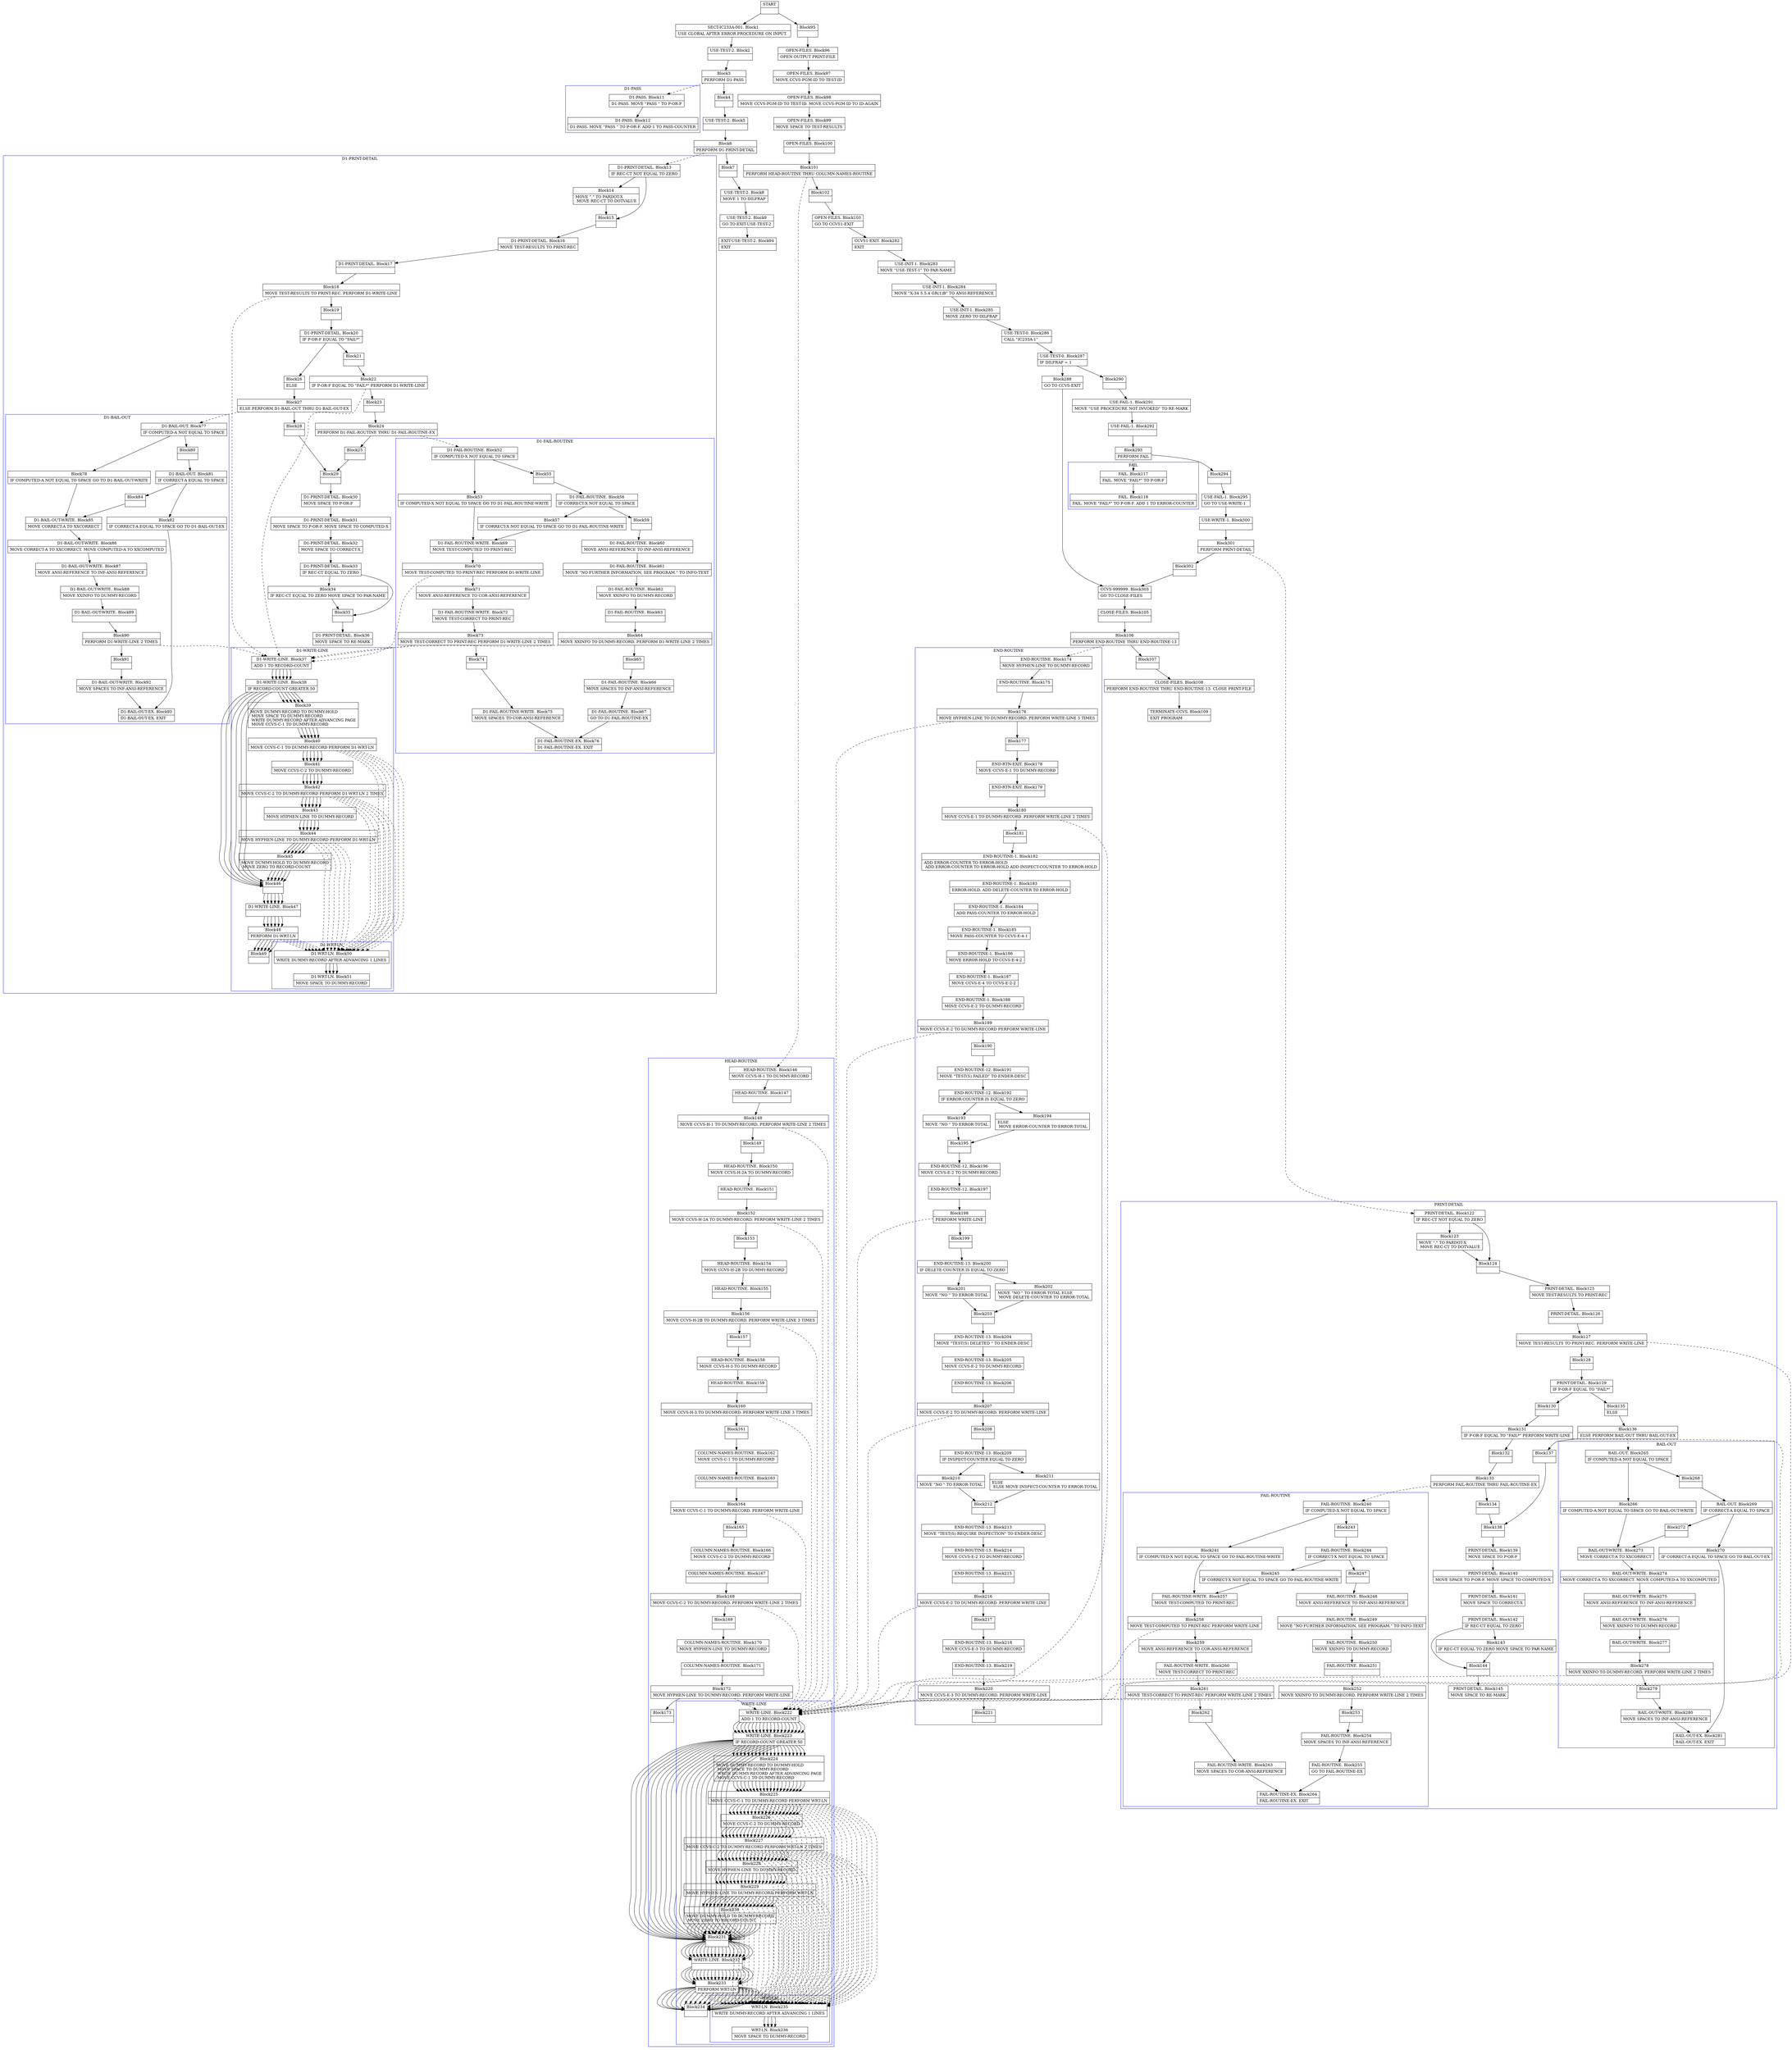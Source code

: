 digraph Cfg {
compound=true;
node [
shape = "record"
]

edge [
arrowtail = "empty"
]
Block0 [
label = "{START|}"
]
Block1 [
label = "{SECT-IC233A-001. Block1|    USE GLOBAL AFTER ERROR PROCEDURE ON INPUT. \l}"
]
Block2 [
label = "{USE-TEST-2. Block2|}"
]
Block3 [
label = "{Block3|    PERFORM D1-PASS\l}"
]
subgraph cluster_1{
color = blue;
label = "D1-PASS";
Block11 [
label = "{D1-PASS. Block11|D1-PASS.  MOVE \"PASS \" TO P-OR-F\l}"
]
Block12 [
label = "{D1-PASS. Block12|D1-PASS.  MOVE \"PASS \" TO P-OR-F.  ADD 1 TO PASS-COUNTER\l}"
]
Block11 -> Block12

}
Block3 -> Block11 [style=dashed]

Block4 [
label = "{Block4|}"
]
Block5 [
label = "{USE-TEST-2. Block5|}"
]
Block6 [
label = "{Block6|    PERFORM D1-PRINT-DETAIL\l}"
]
subgraph cluster_2{
color = blue;
label = "D1-PRINT-DETAIL";
Block13 [
label = "{D1-PRINT-DETAIL. Block13|    IF REC-CT NOT EQUAL TO ZERO\l}"
]
Block14 [
label = "{Block14|            MOVE \".\" TO PARDOT-X\l            MOVE REC-CT TO DOTVALUE\l}"
]
Block15 [
label = "{Block15|}"
]
Block16 [
label = "{D1-PRINT-DETAIL. Block16|    MOVE     TEST-RESULTS TO PRINT-REC\l}"
]
Block17 [
label = "{D1-PRINT-DETAIL. Block17|}"
]
Block18 [
label = "{Block18|    MOVE     TEST-RESULTS TO PRINT-REC. PERFORM D1-WRITE-LINE\l}"
]
subgraph cluster_3{
color = blue;
label = "D1-WRITE-LINE";
Block37 [
label = "{D1-WRITE-LINE. Block37|    ADD 1 TO RECORD-COUNT\l}"
]
Block38 [
label = "{D1-WRITE-LINE. Block38|    IF RECORD-COUNT GREATER 50\l}"
]
Block39 [
label = "{Block39|        MOVE DUMMY-RECORD TO DUMMY-HOLD\l        MOVE SPACE TO DUMMY-RECORD\l        WRITE DUMMY-RECORD AFTER ADVANCING PAGE\l        MOVE CCVS-C-1 TO DUMMY-RECORD\l}"
]
Block40 [
label = "{Block40|        MOVE CCVS-C-1 TO DUMMY-RECORD PERFORM D1-WRT-LN\l}"
]
subgraph cluster_7{
color = blue;
label = "D1-WRT-LN";
Block50 [
label = "{D1-WRT-LN. Block50|    WRITE    DUMMY-RECORD AFTER ADVANCING 1 LINES\l}"
]
Block51 [
label = "{D1-WRT-LN. Block51|    MOVE SPACE TO DUMMY-RECORD\l}"
]
Block50 -> Block51

}
Block40 -> Block50 [style=dashed]

Block41 [
label = "{Block41|        MOVE CCVS-C-2 TO DUMMY-RECORD\l}"
]
Block42 [
label = "{Block42|        MOVE CCVS-C-2 TO DUMMY-RECORD PERFORM D1-WRT-LN 2 TIMES\l}"
]
subgraph cluster_8{
color = blue;
label = "D1-WRT-LN";
Block50 [
label = "{D1-WRT-LN. Block50|    WRITE    DUMMY-RECORD AFTER ADVANCING 1 LINES\l}"
]
Block51 [
label = "{D1-WRT-LN. Block51|    MOVE SPACE TO DUMMY-RECORD\l}"
]
Block50 -> Block51

}
Block42 -> Block50 [style=dashed]

Block43 [
label = "{Block43|        MOVE HYPHEN-LINE TO DUMMY-RECORD\l}"
]
Block44 [
label = "{Block44|        MOVE HYPHEN-LINE TO DUMMY-RECORD PERFORM D1-WRT-LN\l}"
]
subgraph cluster_9{
color = blue;
label = "D1-WRT-LN";
Block50 [
label = "{D1-WRT-LN. Block50|    WRITE    DUMMY-RECORD AFTER ADVANCING 1 LINES\l}"
]
Block51 [
label = "{D1-WRT-LN. Block51|    MOVE SPACE TO DUMMY-RECORD\l}"
]
Block50 -> Block51

}
Block44 -> Block50 [style=dashed]

Block45 [
label = "{Block45|        MOVE DUMMY-HOLD TO DUMMY-RECORD\l        MOVE ZERO TO RECORD-COUNT\l}"
]
Block46 [
label = "{Block46|}"
]
Block47 [
label = "{D1-WRITE-LINE. Block47|}"
]
Block48 [
label = "{Block48|    PERFORM D1-WRT-LN\l}"
]
subgraph cluster_10{
color = blue;
label = "D1-WRT-LN";
Block50 [
label = "{D1-WRT-LN. Block50|    WRITE    DUMMY-RECORD AFTER ADVANCING 1 LINES\l}"
]
Block51 [
label = "{D1-WRT-LN. Block51|    MOVE SPACE TO DUMMY-RECORD\l}"
]
Block50 -> Block51

}
Block48 -> Block50 [style=dashed]

Block49 [
label = "{Block49|}"
]
Block37 -> Block38
Block38 -> Block39
Block38 -> Block46
Block39 -> Block40
Block40 -> Block41
Block41 -> Block42
Block42 -> Block43
Block43 -> Block44
Block44 -> Block45
Block45 -> Block46
Block46 -> Block47
Block47 -> Block48
Block48 -> Block49

}
Block18 -> Block37 [style=dashed]

Block19 [
label = "{Block19|}"
]
Block20 [
label = "{D1-PRINT-DETAIL. Block20|    IF P-OR-F EQUAL TO \"FAIL*\"\l}"
]
Block21 [
label = "{Block21|}"
]
Block22 [
label = "{Block22|    IF P-OR-F EQUAL TO \"FAIL*\"  PERFORM D1-WRITE-LINE\l}"
]
subgraph cluster_4{
color = blue;
label = "D1-WRITE-LINE";
Block37 [
label = "{D1-WRITE-LINE. Block37|    ADD 1 TO RECORD-COUNT\l}"
]
Block38 [
label = "{D1-WRITE-LINE. Block38|    IF RECORD-COUNT GREATER 50\l}"
]
Block39 [
label = "{Block39|        MOVE DUMMY-RECORD TO DUMMY-HOLD\l        MOVE SPACE TO DUMMY-RECORD\l        WRITE DUMMY-RECORD AFTER ADVANCING PAGE\l        MOVE CCVS-C-1 TO DUMMY-RECORD\l}"
]
Block40 [
label = "{Block40|        MOVE CCVS-C-1 TO DUMMY-RECORD PERFORM D1-WRT-LN\l}"
]
Block40 -> Block50 [style=dashed]

Block41 [
label = "{Block41|        MOVE CCVS-C-2 TO DUMMY-RECORD\l}"
]
Block42 [
label = "{Block42|        MOVE CCVS-C-2 TO DUMMY-RECORD PERFORM D1-WRT-LN 2 TIMES\l}"
]
Block42 -> Block50 [style=dashed]

Block43 [
label = "{Block43|        MOVE HYPHEN-LINE TO DUMMY-RECORD\l}"
]
Block44 [
label = "{Block44|        MOVE HYPHEN-LINE TO DUMMY-RECORD PERFORM D1-WRT-LN\l}"
]
Block44 -> Block50 [style=dashed]

Block45 [
label = "{Block45|        MOVE DUMMY-HOLD TO DUMMY-RECORD\l        MOVE ZERO TO RECORD-COUNT\l}"
]
Block46 [
label = "{Block46|}"
]
Block47 [
label = "{D1-WRITE-LINE. Block47|}"
]
Block48 [
label = "{Block48|    PERFORM D1-WRT-LN\l}"
]
Block48 -> Block50 [style=dashed]

Block49 [
label = "{Block49|}"
]
Block37 -> Block38
Block38 -> Block39
Block38 -> Block46
Block39 -> Block40
Block40 -> Block41
Block41 -> Block42
Block42 -> Block43
Block43 -> Block44
Block44 -> Block45
Block45 -> Block46
Block46 -> Block47
Block47 -> Block48
Block48 -> Block49

}
Block22 -> Block37 [style=dashed]

Block23 [
label = "{Block23|}"
]
Block24 [
label = "{Block24|       PERFORM D1-FAIL-ROUTINE THRU D1-FAIL-ROUTINE-EX\l}"
]
subgraph cluster_5{
color = blue;
label = "D1-FAIL-ROUTINE";
Block52 [
label = "{D1-FAIL-ROUTINE. Block52|    IF COMPUTED-X NOT EQUAL TO SPACE\l}"
]
Block53 [
label = "{Block53|    IF COMPUTED-X NOT EQUAL TO SPACE GO TO D1-FAIL-ROUTINE-WRITE\l}"
]
Block69 [
label = "{D1-FAIL-ROUTINE-WRITE. Block69|    MOVE   TEST-COMPUTED TO PRINT-REC\l}"
]
Block70 [
label = "{Block70|    MOVE   TEST-COMPUTED TO PRINT-REC PERFORM D1-WRITE-LINE\l}"
]
subgraph cluster_12{
color = blue;
label = "D1-WRITE-LINE";
Block37 [
label = "{D1-WRITE-LINE. Block37|    ADD 1 TO RECORD-COUNT\l}"
]
Block38 [
label = "{D1-WRITE-LINE. Block38|    IF RECORD-COUNT GREATER 50\l}"
]
Block39 [
label = "{Block39|        MOVE DUMMY-RECORD TO DUMMY-HOLD\l        MOVE SPACE TO DUMMY-RECORD\l        WRITE DUMMY-RECORD AFTER ADVANCING PAGE\l        MOVE CCVS-C-1 TO DUMMY-RECORD\l}"
]
Block40 [
label = "{Block40|        MOVE CCVS-C-1 TO DUMMY-RECORD PERFORM D1-WRT-LN\l}"
]
Block40 -> Block50 [style=dashed]

Block41 [
label = "{Block41|        MOVE CCVS-C-2 TO DUMMY-RECORD\l}"
]
Block42 [
label = "{Block42|        MOVE CCVS-C-2 TO DUMMY-RECORD PERFORM D1-WRT-LN 2 TIMES\l}"
]
Block42 -> Block50 [style=dashed]

Block43 [
label = "{Block43|        MOVE HYPHEN-LINE TO DUMMY-RECORD\l}"
]
Block44 [
label = "{Block44|        MOVE HYPHEN-LINE TO DUMMY-RECORD PERFORM D1-WRT-LN\l}"
]
Block44 -> Block50 [style=dashed]

Block45 [
label = "{Block45|        MOVE DUMMY-HOLD TO DUMMY-RECORD\l        MOVE ZERO TO RECORD-COUNT\l}"
]
Block46 [
label = "{Block46|}"
]
Block47 [
label = "{D1-WRITE-LINE. Block47|}"
]
Block48 [
label = "{Block48|    PERFORM D1-WRT-LN\l}"
]
Block48 -> Block50 [style=dashed]

Block49 [
label = "{Block49|}"
]
Block37 -> Block38
Block38 -> Block39
Block38 -> Block46
Block39 -> Block40
Block40 -> Block41
Block41 -> Block42
Block42 -> Block43
Block43 -> Block44
Block44 -> Block45
Block45 -> Block46
Block46 -> Block47
Block47 -> Block48
Block48 -> Block49

}
Block70 -> Block37 [style=dashed]

Block71 [
label = "{Block71|    MOVE   ANSI-REFERENCE TO COR-ANSI-REFERENCE\l}"
]
Block72 [
label = "{D1-FAIL-ROUTINE-WRITE. Block72|    MOVE TEST-CORRECT TO PRINT-REC\l}"
]
Block73 [
label = "{Block73|    MOVE TEST-CORRECT TO PRINT-REC PERFORM D1-WRITE-LINE 2 TIMES\l}"
]
subgraph cluster_13{
color = blue;
label = "D1-WRITE-LINE";
Block37 [
label = "{D1-WRITE-LINE. Block37|    ADD 1 TO RECORD-COUNT\l}"
]
Block38 [
label = "{D1-WRITE-LINE. Block38|    IF RECORD-COUNT GREATER 50\l}"
]
Block39 [
label = "{Block39|        MOVE DUMMY-RECORD TO DUMMY-HOLD\l        MOVE SPACE TO DUMMY-RECORD\l        WRITE DUMMY-RECORD AFTER ADVANCING PAGE\l        MOVE CCVS-C-1 TO DUMMY-RECORD\l}"
]
Block40 [
label = "{Block40|        MOVE CCVS-C-1 TO DUMMY-RECORD PERFORM D1-WRT-LN\l}"
]
Block40 -> Block50 [style=dashed]

Block41 [
label = "{Block41|        MOVE CCVS-C-2 TO DUMMY-RECORD\l}"
]
Block42 [
label = "{Block42|        MOVE CCVS-C-2 TO DUMMY-RECORD PERFORM D1-WRT-LN 2 TIMES\l}"
]
Block42 -> Block50 [style=dashed]

Block43 [
label = "{Block43|        MOVE HYPHEN-LINE TO DUMMY-RECORD\l}"
]
Block44 [
label = "{Block44|        MOVE HYPHEN-LINE TO DUMMY-RECORD PERFORM D1-WRT-LN\l}"
]
Block44 -> Block50 [style=dashed]

Block45 [
label = "{Block45|        MOVE DUMMY-HOLD TO DUMMY-RECORD\l        MOVE ZERO TO RECORD-COUNT\l}"
]
Block46 [
label = "{Block46|}"
]
Block47 [
label = "{D1-WRITE-LINE. Block47|}"
]
Block48 [
label = "{Block48|    PERFORM D1-WRT-LN\l}"
]
Block48 -> Block50 [style=dashed]

Block49 [
label = "{Block49|}"
]
Block37 -> Block38
Block38 -> Block39
Block38 -> Block46
Block39 -> Block40
Block40 -> Block41
Block41 -> Block42
Block42 -> Block43
Block43 -> Block44
Block44 -> Block45
Block45 -> Block46
Block46 -> Block47
Block47 -> Block48
Block48 -> Block49

}
Block73 -> Block37 [style=dashed]

Block74 [
label = "{Block74|}"
]
Block75 [
label = "{D1-FAIL-ROUTINE-WRITE. Block75|    MOVE   SPACES TO COR-ANSI-REFERENCE\l}"
]
Block76 [
label = "{D1-FAIL-ROUTINE-EX. Block76|D1-FAIL-ROUTINE-EX. EXIT\l}"
]
Block55 [
label = "{Block55|}"
]
Block56 [
label = "{D1-FAIL-ROUTINE. Block56|    IF CORRECT-X NOT EQUAL TO SPACE\l}"
]
Block57 [
label = "{Block57|    IF CORRECT-X NOT EQUAL TO SPACE GO TO D1-FAIL-ROUTINE-WRITE\l}"
]
Block59 [
label = "{Block59|}"
]
Block60 [
label = "{D1-FAIL-ROUTINE. Block60|    MOVE   ANSI-REFERENCE TO INF-ANSI-REFERENCE\l}"
]
Block61 [
label = "{D1-FAIL-ROUTINE. Block61|    MOVE  \"NO FURTHER INFORMATION, SEE PROGRAM.\" TO INFO-TEXT\l}"
]
Block62 [
label = "{D1-FAIL-ROUTINE. Block62|    MOVE   XXINFO TO DUMMY-RECORD\l}"
]
Block63 [
label = "{D1-FAIL-ROUTINE. Block63|}"
]
Block64 [
label = "{Block64|    MOVE   XXINFO TO DUMMY-RECORD. PERFORM D1-WRITE-LINE 2 TIMES\l}"
]
subgraph cluster_11{
color = blue;
label = "D1-WRITE-LINE";
Block37 [
label = "{D1-WRITE-LINE. Block37|    ADD 1 TO RECORD-COUNT\l}"
]
Block38 [
label = "{D1-WRITE-LINE. Block38|    IF RECORD-COUNT GREATER 50\l}"
]
Block39 [
label = "{Block39|        MOVE DUMMY-RECORD TO DUMMY-HOLD\l        MOVE SPACE TO DUMMY-RECORD\l        WRITE DUMMY-RECORD AFTER ADVANCING PAGE\l        MOVE CCVS-C-1 TO DUMMY-RECORD\l}"
]
Block40 [
label = "{Block40|        MOVE CCVS-C-1 TO DUMMY-RECORD PERFORM D1-WRT-LN\l}"
]
Block40 -> Block50 [style=dashed]

Block41 [
label = "{Block41|        MOVE CCVS-C-2 TO DUMMY-RECORD\l}"
]
Block42 [
label = "{Block42|        MOVE CCVS-C-2 TO DUMMY-RECORD PERFORM D1-WRT-LN 2 TIMES\l}"
]
Block42 -> Block50 [style=dashed]

Block43 [
label = "{Block43|        MOVE HYPHEN-LINE TO DUMMY-RECORD\l}"
]
Block44 [
label = "{Block44|        MOVE HYPHEN-LINE TO DUMMY-RECORD PERFORM D1-WRT-LN\l}"
]
Block44 -> Block50 [style=dashed]

Block45 [
label = "{Block45|        MOVE DUMMY-HOLD TO DUMMY-RECORD\l        MOVE ZERO TO RECORD-COUNT\l}"
]
Block46 [
label = "{Block46|}"
]
Block47 [
label = "{D1-WRITE-LINE. Block47|}"
]
Block48 [
label = "{Block48|    PERFORM D1-WRT-LN\l}"
]
Block48 -> Block50 [style=dashed]

Block49 [
label = "{Block49|}"
]
Block37 -> Block38
Block38 -> Block39
Block38 -> Block46
Block39 -> Block40
Block40 -> Block41
Block41 -> Block42
Block42 -> Block43
Block43 -> Block44
Block44 -> Block45
Block45 -> Block46
Block46 -> Block47
Block47 -> Block48
Block48 -> Block49

}
Block64 -> Block37 [style=dashed]

Block65 [
label = "{Block65|}"
]
Block66 [
label = "{D1-FAIL-ROUTINE. Block66|    MOVE   SPACES TO INF-ANSI-REFERENCE\l}"
]
Block67 [
label = "{D1-FAIL-ROUTINE. Block67|    GO TO  D1-FAIL-ROUTINE-EX\l}"
]
Block52 -> Block53
Block52 -> Block55
Block53 -> Block69
Block69 -> Block70
Block70 -> Block71
Block71 -> Block72
Block72 -> Block73
Block73 -> Block74
Block74 -> Block75
Block75 -> Block76
Block55 -> Block56
Block56 -> Block57
Block56 -> Block59
Block57 -> Block69
Block59 -> Block60
Block60 -> Block61
Block61 -> Block62
Block62 -> Block63
Block63 -> Block64
Block64 -> Block65
Block65 -> Block66
Block66 -> Block67
Block67 -> Block76

}
Block24 -> Block52 [style=dashed]

Block25 [
label = "{Block25|}"
]
Block29 [
label = "{Block29|}"
]
Block30 [
label = "{D1-PRINT-DETAIL. Block30|    MOVE SPACE TO P-OR-F\l}"
]
Block31 [
label = "{D1-PRINT-DETAIL. Block31|    MOVE SPACE TO P-OR-F. MOVE SPACE TO COMPUTED-X\l}"
]
Block32 [
label = "{D1-PRINT-DETAIL. Block32|    MOVE SPACE TO CORRECT-X\l}"
]
Block33 [
label = "{D1-PRINT-DETAIL. Block33|    IF     REC-CT EQUAL TO ZERO\l}"
]
Block34 [
label = "{Block34|    IF     REC-CT EQUAL TO ZERO  MOVE SPACE TO PAR-NAME\l}"
]
Block35 [
label = "{Block35|}"
]
Block36 [
label = "{D1-PRINT-DETAIL. Block36|    MOVE     SPACE TO RE-MARK\l}"
]
Block26 [
label = "{Block26|         ELSE\l}"
]
Block27 [
label = "{Block27|         ELSE PERFORM D1-BAIL-OUT THRU D1-BAIL-OUT-EX\l}"
]
subgraph cluster_6{
color = blue;
label = "D1-BAIL-OUT";
Block77 [
label = "{D1-BAIL-OUT. Block77|    IF  COMPUTED-A NOT EQUAL TO SPACE\l}"
]
Block78 [
label = "{Block78|    IF  COMPUTED-A NOT EQUAL TO SPACE GO TO D1-BAIL-OUT-WRITE\l}"
]
Block85 [
label = "{D1-BAIL-OUT-WRITE. Block85|    MOVE CORRECT-A TO XXCORRECT\l}"
]
Block86 [
label = "{D1-BAIL-OUT-WRITE. Block86|    MOVE CORRECT-A TO XXCORRECT. MOVE COMPUTED-A TO XXCOMPUTED\l}"
]
Block87 [
label = "{D1-BAIL-OUT-WRITE. Block87|    MOVE   ANSI-REFERENCE TO INF-ANSI-REFERENCE\l}"
]
Block88 [
label = "{D1-BAIL-OUT-WRITE. Block88|    MOVE   XXINFO TO DUMMY-RECORD\l}"
]
Block89 [
label = "{D1-BAIL-OUT-WRITE. Block89|}"
]
Block90 [
label = "{Block90|    PERFORM D1-WRITE-LINE 2 TIMES\l}"
]
subgraph cluster_14{
color = blue;
label = "D1-WRITE-LINE";
Block37 [
label = "{D1-WRITE-LINE. Block37|    ADD 1 TO RECORD-COUNT\l}"
]
Block38 [
label = "{D1-WRITE-LINE. Block38|    IF RECORD-COUNT GREATER 50\l}"
]
Block39 [
label = "{Block39|        MOVE DUMMY-RECORD TO DUMMY-HOLD\l        MOVE SPACE TO DUMMY-RECORD\l        WRITE DUMMY-RECORD AFTER ADVANCING PAGE\l        MOVE CCVS-C-1 TO DUMMY-RECORD\l}"
]
Block40 [
label = "{Block40|        MOVE CCVS-C-1 TO DUMMY-RECORD PERFORM D1-WRT-LN\l}"
]
Block40 -> Block50 [style=dashed]

Block41 [
label = "{Block41|        MOVE CCVS-C-2 TO DUMMY-RECORD\l}"
]
Block42 [
label = "{Block42|        MOVE CCVS-C-2 TO DUMMY-RECORD PERFORM D1-WRT-LN 2 TIMES\l}"
]
Block42 -> Block50 [style=dashed]

Block43 [
label = "{Block43|        MOVE HYPHEN-LINE TO DUMMY-RECORD\l}"
]
Block44 [
label = "{Block44|        MOVE HYPHEN-LINE TO DUMMY-RECORD PERFORM D1-WRT-LN\l}"
]
Block44 -> Block50 [style=dashed]

Block45 [
label = "{Block45|        MOVE DUMMY-HOLD TO DUMMY-RECORD\l        MOVE ZERO TO RECORD-COUNT\l}"
]
Block46 [
label = "{Block46|}"
]
Block47 [
label = "{D1-WRITE-LINE. Block47|}"
]
Block48 [
label = "{Block48|    PERFORM D1-WRT-LN\l}"
]
Block48 -> Block50 [style=dashed]

Block49 [
label = "{Block49|}"
]
Block37 -> Block38
Block38 -> Block39
Block38 -> Block46
Block39 -> Block40
Block40 -> Block41
Block41 -> Block42
Block42 -> Block43
Block43 -> Block44
Block44 -> Block45
Block45 -> Block46
Block46 -> Block47
Block47 -> Block48
Block48 -> Block49

}
Block90 -> Block37 [style=dashed]

Block91 [
label = "{Block91|}"
]
Block92 [
label = "{D1-BAIL-OUT-WRITE. Block92|    MOVE   SPACES TO INF-ANSI-REFERENCE\l}"
]
Block93 [
label = "{D1-BAIL-OUT-EX. Block93|D1-BAIL-OUT-EX. EXIT\l}"
]
Block80 [
label = "{Block80|}"
]
Block81 [
label = "{D1-BAIL-OUT. Block81|    IF  CORRECT-A EQUAL TO SPACE\l}"
]
Block82 [
label = "{Block82|    IF  CORRECT-A EQUAL TO SPACE GO TO D1-BAIL-OUT-EX\l}"
]
Block84 [
label = "{Block84|}"
]
Block77 -> Block78
Block77 -> Block80
Block78 -> Block85
Block85 -> Block86
Block86 -> Block87
Block87 -> Block88
Block88 -> Block89
Block89 -> Block90
Block90 -> Block91
Block91 -> Block92
Block92 -> Block93
Block80 -> Block81
Block81 -> Block82
Block81 -> Block84
Block82 -> Block93
Block84 -> Block85

}
Block27 -> Block77 [style=dashed]

Block28 [
label = "{Block28|}"
]
Block13 -> Block14
Block13 -> Block15
Block14 -> Block15
Block15 -> Block16
Block16 -> Block17
Block17 -> Block18
Block18 -> Block19
Block19 -> Block20
Block20 -> Block21
Block20 -> Block26
Block21 -> Block22
Block22 -> Block23
Block23 -> Block24
Block24 -> Block25
Block25 -> Block29
Block29 -> Block30
Block30 -> Block31
Block31 -> Block32
Block32 -> Block33
Block33 -> Block34
Block33 -> Block35
Block34 -> Block35
Block35 -> Block36
Block26 -> Block27
Block27 -> Block28
Block28 -> Block29

}
Block6 -> Block13 [style=dashed]

Block7 [
label = "{Block7|}"
]
Block8 [
label = "{USE-TEST-2. Block8|    MOVE    1 TO DILFRAP\l}"
]
Block9 [
label = "{USE-TEST-2. Block9|    GO TO EXIT-USE-TEST-2\l}"
]
Block94 [
label = "{EXIT-USE-TEST-2. Block94|    EXIT\l}"
]
Block95 [
label = "{Block95|}"
]
Block96 [
label = "{OPEN-FILES. Block96|    OPEN     OUTPUT PRINT-FILE\l}"
]
Block97 [
label = "{OPEN-FILES. Block97|    MOVE CCVS-PGM-ID TO TEST-ID\l}"
]
Block98 [
label = "{OPEN-FILES. Block98|    MOVE CCVS-PGM-ID TO TEST-ID. MOVE CCVS-PGM-ID TO ID-AGAIN\l}"
]
Block99 [
label = "{OPEN-FILES. Block99|    MOVE    SPACE TO TEST-RESULTS\l}"
]
Block100 [
label = "{OPEN-FILES. Block100|}"
]
Block101 [
label = "{Block101|    PERFORM  HEAD-ROUTINE THRU COLUMN-NAMES-ROUTINE\l}"
]
subgraph cluster_15{
color = blue;
label = "HEAD-ROUTINE";
Block146 [
label = "{HEAD-ROUTINE. Block146|    MOVE CCVS-H-1  TO DUMMY-RECORD\l}"
]
Block147 [
label = "{HEAD-ROUTINE. Block147|}"
]
Block148 [
label = "{Block148|    MOVE CCVS-H-1  TO DUMMY-RECORD. PERFORM WRITE-LINE 2 TIMES\l}"
]
subgraph cluster_21{
color = blue;
label = "WRITE-LINE";
Block222 [
label = "{WRITE-LINE. Block222|    ADD 1 TO RECORD-COUNT\l}"
]
Block223 [
label = "{WRITE-LINE. Block223|    IF RECORD-COUNT GREATER 50\l}"
]
Block224 [
label = "{Block224|        MOVE DUMMY-RECORD TO DUMMY-HOLD\l        MOVE SPACE TO DUMMY-RECORD\l        WRITE DUMMY-RECORD AFTER ADVANCING PAGE\l        MOVE CCVS-C-1 TO DUMMY-RECORD\l}"
]
Block225 [
label = "{Block225|        MOVE CCVS-C-1 TO DUMMY-RECORD PERFORM WRT-LN\l}"
]
subgraph cluster_35{
color = blue;
label = "WRT-LN";
Block235 [
label = "{WRT-LN. Block235|    WRITE    DUMMY-RECORD AFTER ADVANCING 1 LINES\l}"
]
Block236 [
label = "{WRT-LN. Block236|    MOVE SPACE TO DUMMY-RECORD\l}"
]
Block235 -> Block236

}
Block225 -> Block235 [style=dashed]

Block226 [
label = "{Block226|        MOVE CCVS-C-2 TO DUMMY-RECORD\l}"
]
Block227 [
label = "{Block227|        MOVE CCVS-C-2 TO DUMMY-RECORD PERFORM WRT-LN 2 TIMES\l}"
]
subgraph cluster_36{
color = blue;
label = "WRT-LN";
Block235 [
label = "{WRT-LN. Block235|    WRITE    DUMMY-RECORD AFTER ADVANCING 1 LINES\l}"
]
Block236 [
label = "{WRT-LN. Block236|    MOVE SPACE TO DUMMY-RECORD\l}"
]
Block235 -> Block236

}
Block227 -> Block235 [style=dashed]

Block228 [
label = "{Block228|        MOVE HYPHEN-LINE TO DUMMY-RECORD\l}"
]
Block229 [
label = "{Block229|        MOVE HYPHEN-LINE TO DUMMY-RECORD PERFORM WRT-LN\l}"
]
subgraph cluster_37{
color = blue;
label = "WRT-LN";
Block235 [
label = "{WRT-LN. Block235|    WRITE    DUMMY-RECORD AFTER ADVANCING 1 LINES\l}"
]
Block236 [
label = "{WRT-LN. Block236|    MOVE SPACE TO DUMMY-RECORD\l}"
]
Block235 -> Block236

}
Block229 -> Block235 [style=dashed]

Block230 [
label = "{Block230|        MOVE DUMMY-HOLD TO DUMMY-RECORD\l        MOVE ZERO TO RECORD-COUNT\l}"
]
Block231 [
label = "{Block231|}"
]
Block232 [
label = "{WRITE-LINE. Block232|}"
]
Block233 [
label = "{Block233|    PERFORM WRT-LN\l}"
]
subgraph cluster_38{
color = blue;
label = "WRT-LN";
Block235 [
label = "{WRT-LN. Block235|    WRITE    DUMMY-RECORD AFTER ADVANCING 1 LINES\l}"
]
Block236 [
label = "{WRT-LN. Block236|    MOVE SPACE TO DUMMY-RECORD\l}"
]
Block235 -> Block236

}
Block233 -> Block235 [style=dashed]

Block234 [
label = "{Block234|}"
]
Block222 -> Block223
Block223 -> Block224
Block223 -> Block231
Block224 -> Block225
Block225 -> Block226
Block226 -> Block227
Block227 -> Block228
Block228 -> Block229
Block229 -> Block230
Block230 -> Block231
Block231 -> Block232
Block232 -> Block233
Block233 -> Block234

}
Block148 -> Block222 [style=dashed]

Block149 [
label = "{Block149|}"
]
Block150 [
label = "{HEAD-ROUTINE. Block150|    MOVE CCVS-H-2A TO DUMMY-RECORD\l}"
]
Block151 [
label = "{HEAD-ROUTINE. Block151|}"
]
Block152 [
label = "{Block152|    MOVE CCVS-H-2A TO DUMMY-RECORD. PERFORM WRITE-LINE 2 TIMES\l}"
]
subgraph cluster_22{
color = blue;
label = "WRITE-LINE";
Block222 [
label = "{WRITE-LINE. Block222|    ADD 1 TO RECORD-COUNT\l}"
]
Block223 [
label = "{WRITE-LINE. Block223|    IF RECORD-COUNT GREATER 50\l}"
]
Block224 [
label = "{Block224|        MOVE DUMMY-RECORD TO DUMMY-HOLD\l        MOVE SPACE TO DUMMY-RECORD\l        WRITE DUMMY-RECORD AFTER ADVANCING PAGE\l        MOVE CCVS-C-1 TO DUMMY-RECORD\l}"
]
Block225 [
label = "{Block225|        MOVE CCVS-C-1 TO DUMMY-RECORD PERFORM WRT-LN\l}"
]
Block225 -> Block235 [style=dashed]

Block226 [
label = "{Block226|        MOVE CCVS-C-2 TO DUMMY-RECORD\l}"
]
Block227 [
label = "{Block227|        MOVE CCVS-C-2 TO DUMMY-RECORD PERFORM WRT-LN 2 TIMES\l}"
]
Block227 -> Block235 [style=dashed]

Block228 [
label = "{Block228|        MOVE HYPHEN-LINE TO DUMMY-RECORD\l}"
]
Block229 [
label = "{Block229|        MOVE HYPHEN-LINE TO DUMMY-RECORD PERFORM WRT-LN\l}"
]
Block229 -> Block235 [style=dashed]

Block230 [
label = "{Block230|        MOVE DUMMY-HOLD TO DUMMY-RECORD\l        MOVE ZERO TO RECORD-COUNT\l}"
]
Block231 [
label = "{Block231|}"
]
Block232 [
label = "{WRITE-LINE. Block232|}"
]
Block233 [
label = "{Block233|    PERFORM WRT-LN\l}"
]
Block233 -> Block235 [style=dashed]

Block234 [
label = "{Block234|}"
]
Block222 -> Block223
Block223 -> Block224
Block223 -> Block231
Block224 -> Block225
Block225 -> Block226
Block226 -> Block227
Block227 -> Block228
Block228 -> Block229
Block229 -> Block230
Block230 -> Block231
Block231 -> Block232
Block232 -> Block233
Block233 -> Block234

}
Block152 -> Block222 [style=dashed]

Block153 [
label = "{Block153|}"
]
Block154 [
label = "{HEAD-ROUTINE. Block154|    MOVE CCVS-H-2B TO DUMMY-RECORD\l}"
]
Block155 [
label = "{HEAD-ROUTINE. Block155|}"
]
Block156 [
label = "{Block156|    MOVE CCVS-H-2B TO DUMMY-RECORD. PERFORM WRITE-LINE 3 TIMES\l}"
]
subgraph cluster_23{
color = blue;
label = "WRITE-LINE";
Block222 [
label = "{WRITE-LINE. Block222|    ADD 1 TO RECORD-COUNT\l}"
]
Block223 [
label = "{WRITE-LINE. Block223|    IF RECORD-COUNT GREATER 50\l}"
]
Block224 [
label = "{Block224|        MOVE DUMMY-RECORD TO DUMMY-HOLD\l        MOVE SPACE TO DUMMY-RECORD\l        WRITE DUMMY-RECORD AFTER ADVANCING PAGE\l        MOVE CCVS-C-1 TO DUMMY-RECORD\l}"
]
Block225 [
label = "{Block225|        MOVE CCVS-C-1 TO DUMMY-RECORD PERFORM WRT-LN\l}"
]
Block225 -> Block235 [style=dashed]

Block226 [
label = "{Block226|        MOVE CCVS-C-2 TO DUMMY-RECORD\l}"
]
Block227 [
label = "{Block227|        MOVE CCVS-C-2 TO DUMMY-RECORD PERFORM WRT-LN 2 TIMES\l}"
]
Block227 -> Block235 [style=dashed]

Block228 [
label = "{Block228|        MOVE HYPHEN-LINE TO DUMMY-RECORD\l}"
]
Block229 [
label = "{Block229|        MOVE HYPHEN-LINE TO DUMMY-RECORD PERFORM WRT-LN\l}"
]
Block229 -> Block235 [style=dashed]

Block230 [
label = "{Block230|        MOVE DUMMY-HOLD TO DUMMY-RECORD\l        MOVE ZERO TO RECORD-COUNT\l}"
]
Block231 [
label = "{Block231|}"
]
Block232 [
label = "{WRITE-LINE. Block232|}"
]
Block233 [
label = "{Block233|    PERFORM WRT-LN\l}"
]
Block233 -> Block235 [style=dashed]

Block234 [
label = "{Block234|}"
]
Block222 -> Block223
Block223 -> Block224
Block223 -> Block231
Block224 -> Block225
Block225 -> Block226
Block226 -> Block227
Block227 -> Block228
Block228 -> Block229
Block229 -> Block230
Block230 -> Block231
Block231 -> Block232
Block232 -> Block233
Block233 -> Block234

}
Block156 -> Block222 [style=dashed]

Block157 [
label = "{Block157|}"
]
Block158 [
label = "{HEAD-ROUTINE. Block158|    MOVE CCVS-H-3  TO DUMMY-RECORD\l}"
]
Block159 [
label = "{HEAD-ROUTINE. Block159|}"
]
Block160 [
label = "{Block160|    MOVE CCVS-H-3  TO DUMMY-RECORD. PERFORM WRITE-LINE 3 TIMES\l}"
]
subgraph cluster_24{
color = blue;
label = "WRITE-LINE";
Block222 [
label = "{WRITE-LINE. Block222|    ADD 1 TO RECORD-COUNT\l}"
]
Block223 [
label = "{WRITE-LINE. Block223|    IF RECORD-COUNT GREATER 50\l}"
]
Block224 [
label = "{Block224|        MOVE DUMMY-RECORD TO DUMMY-HOLD\l        MOVE SPACE TO DUMMY-RECORD\l        WRITE DUMMY-RECORD AFTER ADVANCING PAGE\l        MOVE CCVS-C-1 TO DUMMY-RECORD\l}"
]
Block225 [
label = "{Block225|        MOVE CCVS-C-1 TO DUMMY-RECORD PERFORM WRT-LN\l}"
]
Block225 -> Block235 [style=dashed]

Block226 [
label = "{Block226|        MOVE CCVS-C-2 TO DUMMY-RECORD\l}"
]
Block227 [
label = "{Block227|        MOVE CCVS-C-2 TO DUMMY-RECORD PERFORM WRT-LN 2 TIMES\l}"
]
Block227 -> Block235 [style=dashed]

Block228 [
label = "{Block228|        MOVE HYPHEN-LINE TO DUMMY-RECORD\l}"
]
Block229 [
label = "{Block229|        MOVE HYPHEN-LINE TO DUMMY-RECORD PERFORM WRT-LN\l}"
]
Block229 -> Block235 [style=dashed]

Block230 [
label = "{Block230|        MOVE DUMMY-HOLD TO DUMMY-RECORD\l        MOVE ZERO TO RECORD-COUNT\l}"
]
Block231 [
label = "{Block231|}"
]
Block232 [
label = "{WRITE-LINE. Block232|}"
]
Block233 [
label = "{Block233|    PERFORM WRT-LN\l}"
]
Block233 -> Block235 [style=dashed]

Block234 [
label = "{Block234|}"
]
Block222 -> Block223
Block223 -> Block224
Block223 -> Block231
Block224 -> Block225
Block225 -> Block226
Block226 -> Block227
Block227 -> Block228
Block228 -> Block229
Block229 -> Block230
Block230 -> Block231
Block231 -> Block232
Block232 -> Block233
Block233 -> Block234

}
Block160 -> Block222 [style=dashed]

Block161 [
label = "{Block161|}"
]
Block162 [
label = "{COLUMN-NAMES-ROUTINE. Block162|    MOVE CCVS-C-1 TO DUMMY-RECORD\l}"
]
Block163 [
label = "{COLUMN-NAMES-ROUTINE. Block163|}"
]
Block164 [
label = "{Block164|    MOVE CCVS-C-1 TO DUMMY-RECORD. PERFORM WRITE-LINE\l}"
]
subgraph cluster_25{
color = blue;
label = "WRITE-LINE";
Block222 [
label = "{WRITE-LINE. Block222|    ADD 1 TO RECORD-COUNT\l}"
]
Block223 [
label = "{WRITE-LINE. Block223|    IF RECORD-COUNT GREATER 50\l}"
]
Block224 [
label = "{Block224|        MOVE DUMMY-RECORD TO DUMMY-HOLD\l        MOVE SPACE TO DUMMY-RECORD\l        WRITE DUMMY-RECORD AFTER ADVANCING PAGE\l        MOVE CCVS-C-1 TO DUMMY-RECORD\l}"
]
Block225 [
label = "{Block225|        MOVE CCVS-C-1 TO DUMMY-RECORD PERFORM WRT-LN\l}"
]
Block225 -> Block235 [style=dashed]

Block226 [
label = "{Block226|        MOVE CCVS-C-2 TO DUMMY-RECORD\l}"
]
Block227 [
label = "{Block227|        MOVE CCVS-C-2 TO DUMMY-RECORD PERFORM WRT-LN 2 TIMES\l}"
]
Block227 -> Block235 [style=dashed]

Block228 [
label = "{Block228|        MOVE HYPHEN-LINE TO DUMMY-RECORD\l}"
]
Block229 [
label = "{Block229|        MOVE HYPHEN-LINE TO DUMMY-RECORD PERFORM WRT-LN\l}"
]
Block229 -> Block235 [style=dashed]

Block230 [
label = "{Block230|        MOVE DUMMY-HOLD TO DUMMY-RECORD\l        MOVE ZERO TO RECORD-COUNT\l}"
]
Block231 [
label = "{Block231|}"
]
Block232 [
label = "{WRITE-LINE. Block232|}"
]
Block233 [
label = "{Block233|    PERFORM WRT-LN\l}"
]
Block233 -> Block235 [style=dashed]

Block234 [
label = "{Block234|}"
]
Block222 -> Block223
Block223 -> Block224
Block223 -> Block231
Block224 -> Block225
Block225 -> Block226
Block226 -> Block227
Block227 -> Block228
Block228 -> Block229
Block229 -> Block230
Block230 -> Block231
Block231 -> Block232
Block232 -> Block233
Block233 -> Block234

}
Block164 -> Block222 [style=dashed]

Block165 [
label = "{Block165|}"
]
Block166 [
label = "{COLUMN-NAMES-ROUTINE. Block166|    MOVE CCVS-C-2 TO DUMMY-RECORD\l}"
]
Block167 [
label = "{COLUMN-NAMES-ROUTINE. Block167|}"
]
Block168 [
label = "{Block168|    MOVE CCVS-C-2 TO DUMMY-RECORD. PERFORM WRITE-LINE 2 TIMES\l}"
]
subgraph cluster_26{
color = blue;
label = "WRITE-LINE";
Block222 [
label = "{WRITE-LINE. Block222|    ADD 1 TO RECORD-COUNT\l}"
]
Block223 [
label = "{WRITE-LINE. Block223|    IF RECORD-COUNT GREATER 50\l}"
]
Block224 [
label = "{Block224|        MOVE DUMMY-RECORD TO DUMMY-HOLD\l        MOVE SPACE TO DUMMY-RECORD\l        WRITE DUMMY-RECORD AFTER ADVANCING PAGE\l        MOVE CCVS-C-1 TO DUMMY-RECORD\l}"
]
Block225 [
label = "{Block225|        MOVE CCVS-C-1 TO DUMMY-RECORD PERFORM WRT-LN\l}"
]
Block225 -> Block235 [style=dashed]

Block226 [
label = "{Block226|        MOVE CCVS-C-2 TO DUMMY-RECORD\l}"
]
Block227 [
label = "{Block227|        MOVE CCVS-C-2 TO DUMMY-RECORD PERFORM WRT-LN 2 TIMES\l}"
]
Block227 -> Block235 [style=dashed]

Block228 [
label = "{Block228|        MOVE HYPHEN-LINE TO DUMMY-RECORD\l}"
]
Block229 [
label = "{Block229|        MOVE HYPHEN-LINE TO DUMMY-RECORD PERFORM WRT-LN\l}"
]
Block229 -> Block235 [style=dashed]

Block230 [
label = "{Block230|        MOVE DUMMY-HOLD TO DUMMY-RECORD\l        MOVE ZERO TO RECORD-COUNT\l}"
]
Block231 [
label = "{Block231|}"
]
Block232 [
label = "{WRITE-LINE. Block232|}"
]
Block233 [
label = "{Block233|    PERFORM WRT-LN\l}"
]
Block233 -> Block235 [style=dashed]

Block234 [
label = "{Block234|}"
]
Block222 -> Block223
Block223 -> Block224
Block223 -> Block231
Block224 -> Block225
Block225 -> Block226
Block226 -> Block227
Block227 -> Block228
Block228 -> Block229
Block229 -> Block230
Block230 -> Block231
Block231 -> Block232
Block232 -> Block233
Block233 -> Block234

}
Block168 -> Block222 [style=dashed]

Block169 [
label = "{Block169|}"
]
Block170 [
label = "{COLUMN-NAMES-ROUTINE. Block170|    MOVE HYPHEN-LINE TO DUMMY-RECORD\l}"
]
Block171 [
label = "{COLUMN-NAMES-ROUTINE. Block171|}"
]
Block172 [
label = "{Block172|    MOVE HYPHEN-LINE TO DUMMY-RECORD. PERFORM WRITE-LINE\l}"
]
subgraph cluster_27{
color = blue;
label = "WRITE-LINE";
Block222 [
label = "{WRITE-LINE. Block222|    ADD 1 TO RECORD-COUNT\l}"
]
Block223 [
label = "{WRITE-LINE. Block223|    IF RECORD-COUNT GREATER 50\l}"
]
Block224 [
label = "{Block224|        MOVE DUMMY-RECORD TO DUMMY-HOLD\l        MOVE SPACE TO DUMMY-RECORD\l        WRITE DUMMY-RECORD AFTER ADVANCING PAGE\l        MOVE CCVS-C-1 TO DUMMY-RECORD\l}"
]
Block225 [
label = "{Block225|        MOVE CCVS-C-1 TO DUMMY-RECORD PERFORM WRT-LN\l}"
]
Block225 -> Block235 [style=dashed]

Block226 [
label = "{Block226|        MOVE CCVS-C-2 TO DUMMY-RECORD\l}"
]
Block227 [
label = "{Block227|        MOVE CCVS-C-2 TO DUMMY-RECORD PERFORM WRT-LN 2 TIMES\l}"
]
Block227 -> Block235 [style=dashed]

Block228 [
label = "{Block228|        MOVE HYPHEN-LINE TO DUMMY-RECORD\l}"
]
Block229 [
label = "{Block229|        MOVE HYPHEN-LINE TO DUMMY-RECORD PERFORM WRT-LN\l}"
]
Block229 -> Block235 [style=dashed]

Block230 [
label = "{Block230|        MOVE DUMMY-HOLD TO DUMMY-RECORD\l        MOVE ZERO TO RECORD-COUNT\l}"
]
Block231 [
label = "{Block231|}"
]
Block232 [
label = "{WRITE-LINE. Block232|}"
]
Block233 [
label = "{Block233|    PERFORM WRT-LN\l}"
]
Block233 -> Block235 [style=dashed]

Block234 [
label = "{Block234|}"
]
Block222 -> Block223
Block223 -> Block224
Block223 -> Block231
Block224 -> Block225
Block225 -> Block226
Block226 -> Block227
Block227 -> Block228
Block228 -> Block229
Block229 -> Block230
Block230 -> Block231
Block231 -> Block232
Block232 -> Block233
Block233 -> Block234

}
Block172 -> Block222 [style=dashed]

Block173 [
label = "{Block173|}"
]
Block146 -> Block147
Block147 -> Block148
Block148 -> Block149
Block149 -> Block150
Block150 -> Block151
Block151 -> Block152
Block152 -> Block153
Block153 -> Block154
Block154 -> Block155
Block155 -> Block156
Block156 -> Block157
Block157 -> Block158
Block158 -> Block159
Block159 -> Block160
Block160 -> Block161
Block161 -> Block162
Block162 -> Block163
Block163 -> Block164
Block164 -> Block165
Block165 -> Block166
Block166 -> Block167
Block167 -> Block168
Block168 -> Block169
Block169 -> Block170
Block170 -> Block171
Block171 -> Block172
Block172 -> Block173

}
Block101 -> Block146 [style=dashed]

Block102 [
label = "{Block102|}"
]
Block103 [
label = "{OPEN-FILES. Block103|    GO TO CCVS1-EXIT\l}"
]
Block282 [
label = "{CCVS1-EXIT. Block282|    EXIT\l}"
]
Block283 [
label = "{USE-INIT-1. Block283|    MOVE   \"USE-TEST-1\" TO PAR-NAME\l}"
]
Block284 [
label = "{USE-INIT-1. Block284|    MOVE   \"X-34 5.5.4 GR(1)B\" TO ANSI-REFERENCE\l}"
]
Block285 [
label = "{USE-INIT-1. Block285|    MOVE    ZERO TO DILFRAP\l}"
]
Block286 [
label = "{USE-TEST-0. Block286|    CALL   \"IC233A-1\"\l}"
]
Block287 [
label = "{USE-TEST-0. Block287|    IF      DILFRAP = 1\l}"
]
Block288 [
label = "{Block288|            GO TO   CCVS-EXIT\l}"
]
Block303 [
label = "{CCVS-999999. Block303|    GO TO CLOSE-FILES\l}"
]
Block105 [
label = "{CLOSE-FILES. Block105|}"
]
Block106 [
label = "{Block106|    PERFORM END-ROUTINE THRU END-ROUTINE-13\l}"
]
subgraph cluster_16{
color = blue;
label = "END-ROUTINE";
Block174 [
label = "{END-ROUTINE. Block174|    MOVE HYPHEN-LINE TO DUMMY-RECORD\l}"
]
Block175 [
label = "{END-ROUTINE. Block175|}"
]
Block176 [
label = "{Block176|    MOVE HYPHEN-LINE TO DUMMY-RECORD. PERFORM WRITE-LINE 5 TIMES\l}"
]
subgraph cluster_28{
color = blue;
label = "WRITE-LINE";
Block222 [
label = "{WRITE-LINE. Block222|    ADD 1 TO RECORD-COUNT\l}"
]
Block223 [
label = "{WRITE-LINE. Block223|    IF RECORD-COUNT GREATER 50\l}"
]
Block224 [
label = "{Block224|        MOVE DUMMY-RECORD TO DUMMY-HOLD\l        MOVE SPACE TO DUMMY-RECORD\l        WRITE DUMMY-RECORD AFTER ADVANCING PAGE\l        MOVE CCVS-C-1 TO DUMMY-RECORD\l}"
]
Block225 [
label = "{Block225|        MOVE CCVS-C-1 TO DUMMY-RECORD PERFORM WRT-LN\l}"
]
Block225 -> Block235 [style=dashed]

Block226 [
label = "{Block226|        MOVE CCVS-C-2 TO DUMMY-RECORD\l}"
]
Block227 [
label = "{Block227|        MOVE CCVS-C-2 TO DUMMY-RECORD PERFORM WRT-LN 2 TIMES\l}"
]
Block227 -> Block235 [style=dashed]

Block228 [
label = "{Block228|        MOVE HYPHEN-LINE TO DUMMY-RECORD\l}"
]
Block229 [
label = "{Block229|        MOVE HYPHEN-LINE TO DUMMY-RECORD PERFORM WRT-LN\l}"
]
Block229 -> Block235 [style=dashed]

Block230 [
label = "{Block230|        MOVE DUMMY-HOLD TO DUMMY-RECORD\l        MOVE ZERO TO RECORD-COUNT\l}"
]
Block231 [
label = "{Block231|}"
]
Block232 [
label = "{WRITE-LINE. Block232|}"
]
Block233 [
label = "{Block233|    PERFORM WRT-LN\l}"
]
Block233 -> Block235 [style=dashed]

Block234 [
label = "{Block234|}"
]
Block222 -> Block223
Block223 -> Block224
Block223 -> Block231
Block224 -> Block225
Block225 -> Block226
Block226 -> Block227
Block227 -> Block228
Block228 -> Block229
Block229 -> Block230
Block230 -> Block231
Block231 -> Block232
Block232 -> Block233
Block233 -> Block234

}
Block176 -> Block222 [style=dashed]

Block177 [
label = "{Block177|}"
]
Block178 [
label = "{END-RTN-EXIT. Block178|    MOVE CCVS-E-1 TO DUMMY-RECORD\l}"
]
Block179 [
label = "{END-RTN-EXIT. Block179|}"
]
Block180 [
label = "{Block180|    MOVE CCVS-E-1 TO DUMMY-RECORD. PERFORM WRITE-LINE 2 TIMES\l}"
]
subgraph cluster_29{
color = blue;
label = "WRITE-LINE";
Block222 [
label = "{WRITE-LINE. Block222|    ADD 1 TO RECORD-COUNT\l}"
]
Block223 [
label = "{WRITE-LINE. Block223|    IF RECORD-COUNT GREATER 50\l}"
]
Block224 [
label = "{Block224|        MOVE DUMMY-RECORD TO DUMMY-HOLD\l        MOVE SPACE TO DUMMY-RECORD\l        WRITE DUMMY-RECORD AFTER ADVANCING PAGE\l        MOVE CCVS-C-1 TO DUMMY-RECORD\l}"
]
Block225 [
label = "{Block225|        MOVE CCVS-C-1 TO DUMMY-RECORD PERFORM WRT-LN\l}"
]
Block225 -> Block235 [style=dashed]

Block226 [
label = "{Block226|        MOVE CCVS-C-2 TO DUMMY-RECORD\l}"
]
Block227 [
label = "{Block227|        MOVE CCVS-C-2 TO DUMMY-RECORD PERFORM WRT-LN 2 TIMES\l}"
]
Block227 -> Block235 [style=dashed]

Block228 [
label = "{Block228|        MOVE HYPHEN-LINE TO DUMMY-RECORD\l}"
]
Block229 [
label = "{Block229|        MOVE HYPHEN-LINE TO DUMMY-RECORD PERFORM WRT-LN\l}"
]
Block229 -> Block235 [style=dashed]

Block230 [
label = "{Block230|        MOVE DUMMY-HOLD TO DUMMY-RECORD\l        MOVE ZERO TO RECORD-COUNT\l}"
]
Block231 [
label = "{Block231|}"
]
Block232 [
label = "{WRITE-LINE. Block232|}"
]
Block233 [
label = "{Block233|    PERFORM WRT-LN\l}"
]
Block233 -> Block235 [style=dashed]

Block234 [
label = "{Block234|}"
]
Block222 -> Block223
Block223 -> Block224
Block223 -> Block231
Block224 -> Block225
Block225 -> Block226
Block226 -> Block227
Block227 -> Block228
Block228 -> Block229
Block229 -> Block230
Block230 -> Block231
Block231 -> Block232
Block232 -> Block233
Block233 -> Block234

}
Block180 -> Block222 [style=dashed]

Block181 [
label = "{Block181|}"
]
Block182 [
label = "{END-ROUTINE-1. Block182|     ADD ERROR-COUNTER TO ERROR-HOLD\l     ADD ERROR-COUNTER TO ERROR-HOLD ADD INSPECT-COUNTER TO       ERROR-HOLD\l}"
]
Block183 [
label = "{END-ROUTINE-1. Block183|     ERROR-HOLD. ADD DELETE-COUNTER TO ERROR-HOLD\l}"
]
Block184 [
label = "{END-ROUTINE-1. Block184|     ADD PASS-COUNTER TO ERROR-HOLD\l}"
]
Block185 [
label = "{END-ROUTINE-1. Block185|     MOVE PASS-COUNTER TO CCVS-E-4-1\l}"
]
Block186 [
label = "{END-ROUTINE-1. Block186|     MOVE ERROR-HOLD TO CCVS-E-4-2\l}"
]
Block187 [
label = "{END-ROUTINE-1. Block187|     MOVE CCVS-E-4 TO CCVS-E-2-2\l}"
]
Block188 [
label = "{END-ROUTINE-1. Block188|     MOVE CCVS-E-2 TO DUMMY-RECORD\l}"
]
Block189 [
label = "{Block189|     MOVE CCVS-E-2 TO DUMMY-RECORD PERFORM WRITE-LINE\l}"
]
subgraph cluster_30{
color = blue;
label = "WRITE-LINE";
Block222 [
label = "{WRITE-LINE. Block222|    ADD 1 TO RECORD-COUNT\l}"
]
Block223 [
label = "{WRITE-LINE. Block223|    IF RECORD-COUNT GREATER 50\l}"
]
Block224 [
label = "{Block224|        MOVE DUMMY-RECORD TO DUMMY-HOLD\l        MOVE SPACE TO DUMMY-RECORD\l        WRITE DUMMY-RECORD AFTER ADVANCING PAGE\l        MOVE CCVS-C-1 TO DUMMY-RECORD\l}"
]
Block225 [
label = "{Block225|        MOVE CCVS-C-1 TO DUMMY-RECORD PERFORM WRT-LN\l}"
]
Block225 -> Block235 [style=dashed]

Block226 [
label = "{Block226|        MOVE CCVS-C-2 TO DUMMY-RECORD\l}"
]
Block227 [
label = "{Block227|        MOVE CCVS-C-2 TO DUMMY-RECORD PERFORM WRT-LN 2 TIMES\l}"
]
Block227 -> Block235 [style=dashed]

Block228 [
label = "{Block228|        MOVE HYPHEN-LINE TO DUMMY-RECORD\l}"
]
Block229 [
label = "{Block229|        MOVE HYPHEN-LINE TO DUMMY-RECORD PERFORM WRT-LN\l}"
]
Block229 -> Block235 [style=dashed]

Block230 [
label = "{Block230|        MOVE DUMMY-HOLD TO DUMMY-RECORD\l        MOVE ZERO TO RECORD-COUNT\l}"
]
Block231 [
label = "{Block231|}"
]
Block232 [
label = "{WRITE-LINE. Block232|}"
]
Block233 [
label = "{Block233|    PERFORM WRT-LN\l}"
]
Block233 -> Block235 [style=dashed]

Block234 [
label = "{Block234|}"
]
Block222 -> Block223
Block223 -> Block224
Block223 -> Block231
Block224 -> Block225
Block225 -> Block226
Block226 -> Block227
Block227 -> Block228
Block228 -> Block229
Block229 -> Block230
Block230 -> Block231
Block231 -> Block232
Block232 -> Block233
Block233 -> Block234

}
Block189 -> Block222 [style=dashed]

Block190 [
label = "{Block190|}"
]
Block191 [
label = "{END-ROUTINE-12. Block191|     MOVE \"TEST(S) FAILED\" TO ENDER-DESC\l}"
]
Block192 [
label = "{END-ROUTINE-12. Block192|    IF       ERROR-COUNTER IS EQUAL TO ZERO\l}"
]
Block193 [
label = "{Block193|        MOVE \"NO \" TO ERROR-TOTAL\l}"
]
Block195 [
label = "{Block195|}"
]
Block196 [
label = "{END-ROUTINE-12. Block196|    MOVE     CCVS-E-2 TO DUMMY-RECORD\l}"
]
Block197 [
label = "{END-ROUTINE-12. Block197|}"
]
Block198 [
label = "{Block198|    PERFORM WRITE-LINE\l}"
]
subgraph cluster_31{
color = blue;
label = "WRITE-LINE";
Block222 [
label = "{WRITE-LINE. Block222|    ADD 1 TO RECORD-COUNT\l}"
]
Block223 [
label = "{WRITE-LINE. Block223|    IF RECORD-COUNT GREATER 50\l}"
]
Block224 [
label = "{Block224|        MOVE DUMMY-RECORD TO DUMMY-HOLD\l        MOVE SPACE TO DUMMY-RECORD\l        WRITE DUMMY-RECORD AFTER ADVANCING PAGE\l        MOVE CCVS-C-1 TO DUMMY-RECORD\l}"
]
Block225 [
label = "{Block225|        MOVE CCVS-C-1 TO DUMMY-RECORD PERFORM WRT-LN\l}"
]
Block225 -> Block235 [style=dashed]

Block226 [
label = "{Block226|        MOVE CCVS-C-2 TO DUMMY-RECORD\l}"
]
Block227 [
label = "{Block227|        MOVE CCVS-C-2 TO DUMMY-RECORD PERFORM WRT-LN 2 TIMES\l}"
]
Block227 -> Block235 [style=dashed]

Block228 [
label = "{Block228|        MOVE HYPHEN-LINE TO DUMMY-RECORD\l}"
]
Block229 [
label = "{Block229|        MOVE HYPHEN-LINE TO DUMMY-RECORD PERFORM WRT-LN\l}"
]
Block229 -> Block235 [style=dashed]

Block230 [
label = "{Block230|        MOVE DUMMY-HOLD TO DUMMY-RECORD\l        MOVE ZERO TO RECORD-COUNT\l}"
]
Block231 [
label = "{Block231|}"
]
Block232 [
label = "{WRITE-LINE. Block232|}"
]
Block233 [
label = "{Block233|    PERFORM WRT-LN\l}"
]
Block233 -> Block235 [style=dashed]

Block234 [
label = "{Block234|}"
]
Block222 -> Block223
Block223 -> Block224
Block223 -> Block231
Block224 -> Block225
Block225 -> Block226
Block226 -> Block227
Block227 -> Block228
Block228 -> Block229
Block229 -> Block230
Block230 -> Block231
Block231 -> Block232
Block232 -> Block233
Block233 -> Block234

}
Block198 -> Block222 [style=dashed]

Block199 [
label = "{Block199|}"
]
Block200 [
label = "{END-ROUTINE-13. Block200|    IF DELETE-COUNTER IS EQUAL TO ZERO\l}"
]
Block201 [
label = "{Block201|        MOVE \"NO \" TO ERROR-TOTAL\l}"
]
Block203 [
label = "{Block203|}"
]
Block204 [
label = "{END-ROUTINE-13. Block204|    MOVE \"TEST(S) DELETED     \" TO ENDER-DESC\l}"
]
Block205 [
label = "{END-ROUTINE-13. Block205|    MOVE CCVS-E-2 TO DUMMY-RECORD\l}"
]
Block206 [
label = "{END-ROUTINE-13. Block206|}"
]
Block207 [
label = "{Block207|    MOVE CCVS-E-2 TO DUMMY-RECORD. PERFORM WRITE-LINE\l}"
]
subgraph cluster_32{
color = blue;
label = "WRITE-LINE";
Block222 [
label = "{WRITE-LINE. Block222|    ADD 1 TO RECORD-COUNT\l}"
]
Block223 [
label = "{WRITE-LINE. Block223|    IF RECORD-COUNT GREATER 50\l}"
]
Block224 [
label = "{Block224|        MOVE DUMMY-RECORD TO DUMMY-HOLD\l        MOVE SPACE TO DUMMY-RECORD\l        WRITE DUMMY-RECORD AFTER ADVANCING PAGE\l        MOVE CCVS-C-1 TO DUMMY-RECORD\l}"
]
Block225 [
label = "{Block225|        MOVE CCVS-C-1 TO DUMMY-RECORD PERFORM WRT-LN\l}"
]
Block225 -> Block235 [style=dashed]

Block226 [
label = "{Block226|        MOVE CCVS-C-2 TO DUMMY-RECORD\l}"
]
Block227 [
label = "{Block227|        MOVE CCVS-C-2 TO DUMMY-RECORD PERFORM WRT-LN 2 TIMES\l}"
]
Block227 -> Block235 [style=dashed]

Block228 [
label = "{Block228|        MOVE HYPHEN-LINE TO DUMMY-RECORD\l}"
]
Block229 [
label = "{Block229|        MOVE HYPHEN-LINE TO DUMMY-RECORD PERFORM WRT-LN\l}"
]
Block229 -> Block235 [style=dashed]

Block230 [
label = "{Block230|        MOVE DUMMY-HOLD TO DUMMY-RECORD\l        MOVE ZERO TO RECORD-COUNT\l}"
]
Block231 [
label = "{Block231|}"
]
Block232 [
label = "{WRITE-LINE. Block232|}"
]
Block233 [
label = "{Block233|    PERFORM WRT-LN\l}"
]
Block233 -> Block235 [style=dashed]

Block234 [
label = "{Block234|}"
]
Block222 -> Block223
Block223 -> Block224
Block223 -> Block231
Block224 -> Block225
Block225 -> Block226
Block226 -> Block227
Block227 -> Block228
Block228 -> Block229
Block229 -> Block230
Block230 -> Block231
Block231 -> Block232
Block232 -> Block233
Block233 -> Block234

}
Block207 -> Block222 [style=dashed]

Block208 [
label = "{Block208|}"
]
Block209 [
label = "{END-ROUTINE-13. Block209|     IF   INSPECT-COUNTER EQUAL TO ZERO\l}"
]
Block210 [
label = "{Block210|         MOVE \"NO \" TO ERROR-TOTAL\l}"
]
Block212 [
label = "{Block212|}"
]
Block213 [
label = "{END-ROUTINE-13. Block213|     MOVE \"TEST(S) REQUIRE INSPECTION\" TO ENDER-DESC\l}"
]
Block214 [
label = "{END-ROUTINE-13. Block214|     MOVE CCVS-E-2 TO DUMMY-RECORD\l}"
]
Block215 [
label = "{END-ROUTINE-13. Block215|}"
]
Block216 [
label = "{Block216|     MOVE CCVS-E-2 TO DUMMY-RECORD. PERFORM WRITE-LINE\l}"
]
subgraph cluster_33{
color = blue;
label = "WRITE-LINE";
Block222 [
label = "{WRITE-LINE. Block222|    ADD 1 TO RECORD-COUNT\l}"
]
Block223 [
label = "{WRITE-LINE. Block223|    IF RECORD-COUNT GREATER 50\l}"
]
Block224 [
label = "{Block224|        MOVE DUMMY-RECORD TO DUMMY-HOLD\l        MOVE SPACE TO DUMMY-RECORD\l        WRITE DUMMY-RECORD AFTER ADVANCING PAGE\l        MOVE CCVS-C-1 TO DUMMY-RECORD\l}"
]
Block225 [
label = "{Block225|        MOVE CCVS-C-1 TO DUMMY-RECORD PERFORM WRT-LN\l}"
]
Block225 -> Block235 [style=dashed]

Block226 [
label = "{Block226|        MOVE CCVS-C-2 TO DUMMY-RECORD\l}"
]
Block227 [
label = "{Block227|        MOVE CCVS-C-2 TO DUMMY-RECORD PERFORM WRT-LN 2 TIMES\l}"
]
Block227 -> Block235 [style=dashed]

Block228 [
label = "{Block228|        MOVE HYPHEN-LINE TO DUMMY-RECORD\l}"
]
Block229 [
label = "{Block229|        MOVE HYPHEN-LINE TO DUMMY-RECORD PERFORM WRT-LN\l}"
]
Block229 -> Block235 [style=dashed]

Block230 [
label = "{Block230|        MOVE DUMMY-HOLD TO DUMMY-RECORD\l        MOVE ZERO TO RECORD-COUNT\l}"
]
Block231 [
label = "{Block231|}"
]
Block232 [
label = "{WRITE-LINE. Block232|}"
]
Block233 [
label = "{Block233|    PERFORM WRT-LN\l}"
]
Block233 -> Block235 [style=dashed]

Block234 [
label = "{Block234|}"
]
Block222 -> Block223
Block223 -> Block224
Block223 -> Block231
Block224 -> Block225
Block225 -> Block226
Block226 -> Block227
Block227 -> Block228
Block228 -> Block229
Block229 -> Block230
Block230 -> Block231
Block231 -> Block232
Block232 -> Block233
Block233 -> Block234

}
Block216 -> Block222 [style=dashed]

Block217 [
label = "{Block217|}"
]
Block218 [
label = "{END-ROUTINE-13. Block218|    MOVE CCVS-E-3 TO DUMMY-RECORD\l}"
]
Block219 [
label = "{END-ROUTINE-13. Block219|}"
]
Block220 [
label = "{Block220|    MOVE CCVS-E-3 TO DUMMY-RECORD. PERFORM WRITE-LINE\l}"
]
subgraph cluster_34{
color = blue;
label = "WRITE-LINE";
Block222 [
label = "{WRITE-LINE. Block222|    ADD 1 TO RECORD-COUNT\l}"
]
Block223 [
label = "{WRITE-LINE. Block223|    IF RECORD-COUNT GREATER 50\l}"
]
Block224 [
label = "{Block224|        MOVE DUMMY-RECORD TO DUMMY-HOLD\l        MOVE SPACE TO DUMMY-RECORD\l        WRITE DUMMY-RECORD AFTER ADVANCING PAGE\l        MOVE CCVS-C-1 TO DUMMY-RECORD\l}"
]
Block225 [
label = "{Block225|        MOVE CCVS-C-1 TO DUMMY-RECORD PERFORM WRT-LN\l}"
]
Block225 -> Block235 [style=dashed]

Block226 [
label = "{Block226|        MOVE CCVS-C-2 TO DUMMY-RECORD\l}"
]
Block227 [
label = "{Block227|        MOVE CCVS-C-2 TO DUMMY-RECORD PERFORM WRT-LN 2 TIMES\l}"
]
Block227 -> Block235 [style=dashed]

Block228 [
label = "{Block228|        MOVE HYPHEN-LINE TO DUMMY-RECORD\l}"
]
Block229 [
label = "{Block229|        MOVE HYPHEN-LINE TO DUMMY-RECORD PERFORM WRT-LN\l}"
]
Block229 -> Block235 [style=dashed]

Block230 [
label = "{Block230|        MOVE DUMMY-HOLD TO DUMMY-RECORD\l        MOVE ZERO TO RECORD-COUNT\l}"
]
Block231 [
label = "{Block231|}"
]
Block232 [
label = "{WRITE-LINE. Block232|}"
]
Block233 [
label = "{Block233|    PERFORM WRT-LN\l}"
]
Block233 -> Block235 [style=dashed]

Block234 [
label = "{Block234|}"
]
Block222 -> Block223
Block223 -> Block224
Block223 -> Block231
Block224 -> Block225
Block225 -> Block226
Block226 -> Block227
Block227 -> Block228
Block228 -> Block229
Block229 -> Block230
Block230 -> Block231
Block231 -> Block232
Block232 -> Block233
Block233 -> Block234

}
Block220 -> Block222 [style=dashed]

Block221 [
label = "{Block221|}"
]
Block211 [
label = "{Block211|     ELSE\l     ELSE MOVE INSPECT-COUNTER TO ERROR-TOTAL\l}"
]
Block202 [
label = "{Block202|        MOVE \"NO \" TO ERROR-TOTAL  ELSE\l        MOVE DELETE-COUNTER TO ERROR-TOTAL\l}"
]
Block194 [
label = "{Block194|        ELSE\l        MOVE ERROR-COUNTER TO ERROR-TOTAL\l}"
]
Block174 -> Block175
Block175 -> Block176
Block176 -> Block177
Block177 -> Block178
Block178 -> Block179
Block179 -> Block180
Block180 -> Block181
Block181 -> Block182
Block182 -> Block183
Block183 -> Block184
Block184 -> Block185
Block185 -> Block186
Block186 -> Block187
Block187 -> Block188
Block188 -> Block189
Block189 -> Block190
Block190 -> Block191
Block191 -> Block192
Block192 -> Block193
Block192 -> Block194
Block193 -> Block195
Block195 -> Block196
Block196 -> Block197
Block197 -> Block198
Block198 -> Block199
Block199 -> Block200
Block200 -> Block201
Block200 -> Block202
Block201 -> Block203
Block203 -> Block204
Block204 -> Block205
Block205 -> Block206
Block206 -> Block207
Block207 -> Block208
Block208 -> Block209
Block209 -> Block210
Block209 -> Block211
Block210 -> Block212
Block212 -> Block213
Block213 -> Block214
Block214 -> Block215
Block215 -> Block216
Block216 -> Block217
Block217 -> Block218
Block218 -> Block219
Block219 -> Block220
Block220 -> Block221
Block211 -> Block212
Block202 -> Block203
Block194 -> Block195

}
Block106 -> Block174 [style=dashed]

Block107 [
label = "{Block107|}"
]
Block108 [
label = "{CLOSE-FILES. Block108|    PERFORM END-ROUTINE THRU END-ROUTINE-13. CLOSE PRINT-FILE\l}"
]
Block109 [
label = "{TERMINATE-CCVS. Block109|    EXIT PROGRAM\l}"
]
Block290 [
label = "{Block290|}"
]
Block291 [
label = "{USE-FAIL-1. Block291|    MOVE   \"USE PROCEDURE NOT INVOKED\" TO RE-MARK\l}"
]
Block292 [
label = "{USE-FAIL-1. Block292|}"
]
Block293 [
label = "{Block293|    PERFORM FAIL\l}"
]
subgraph cluster_44{
color = blue;
label = "FAIL";
Block117 [
label = "{FAIL. Block117|FAIL.  MOVE \"FAIL*\" TO P-OR-F\l}"
]
Block118 [
label = "{FAIL. Block118|FAIL.  MOVE \"FAIL*\" TO P-OR-F.  ADD 1 TO ERROR-COUNTER\l}"
]
Block117 -> Block118

}
Block293 -> Block117 [style=dashed]

Block294 [
label = "{Block294|}"
]
Block295 [
label = "{USE-FAIL-1. Block295|    GO TO   USE-WRITE-1\l}"
]
Block300 [
label = "{USE-WRITE-1. Block300|}"
]
Block301 [
label = "{Block301|    PERFORM PRINT-DETAIL\l}"
]
subgraph cluster_46{
color = blue;
label = "PRINT-DETAIL";
Block122 [
label = "{PRINT-DETAIL. Block122|    IF REC-CT NOT EQUAL TO ZERO\l}"
]
Block123 [
label = "{Block123|            MOVE \".\" TO PARDOT-X\l            MOVE REC-CT TO DOTVALUE\l}"
]
Block124 [
label = "{Block124|}"
]
Block125 [
label = "{PRINT-DETAIL. Block125|    MOVE     TEST-RESULTS TO PRINT-REC\l}"
]
Block126 [
label = "{PRINT-DETAIL. Block126|}"
]
Block127 [
label = "{Block127|    MOVE     TEST-RESULTS TO PRINT-REC. PERFORM WRITE-LINE\l}"
]
subgraph cluster_17{
color = blue;
label = "WRITE-LINE";
Block222 [
label = "{WRITE-LINE. Block222|    ADD 1 TO RECORD-COUNT\l}"
]
Block223 [
label = "{WRITE-LINE. Block223|    IF RECORD-COUNT GREATER 50\l}"
]
Block224 [
label = "{Block224|        MOVE DUMMY-RECORD TO DUMMY-HOLD\l        MOVE SPACE TO DUMMY-RECORD\l        WRITE DUMMY-RECORD AFTER ADVANCING PAGE\l        MOVE CCVS-C-1 TO DUMMY-RECORD\l}"
]
Block225 [
label = "{Block225|        MOVE CCVS-C-1 TO DUMMY-RECORD PERFORM WRT-LN\l}"
]
Block225 -> Block235 [style=dashed]

Block226 [
label = "{Block226|        MOVE CCVS-C-2 TO DUMMY-RECORD\l}"
]
Block227 [
label = "{Block227|        MOVE CCVS-C-2 TO DUMMY-RECORD PERFORM WRT-LN 2 TIMES\l}"
]
Block227 -> Block235 [style=dashed]

Block228 [
label = "{Block228|        MOVE HYPHEN-LINE TO DUMMY-RECORD\l}"
]
Block229 [
label = "{Block229|        MOVE HYPHEN-LINE TO DUMMY-RECORD PERFORM WRT-LN\l}"
]
Block229 -> Block235 [style=dashed]

Block230 [
label = "{Block230|        MOVE DUMMY-HOLD TO DUMMY-RECORD\l        MOVE ZERO TO RECORD-COUNT\l}"
]
Block231 [
label = "{Block231|}"
]
Block232 [
label = "{WRITE-LINE. Block232|}"
]
Block233 [
label = "{Block233|    PERFORM WRT-LN\l}"
]
Block233 -> Block235 [style=dashed]

Block234 [
label = "{Block234|}"
]
Block222 -> Block223
Block223 -> Block224
Block223 -> Block231
Block224 -> Block225
Block225 -> Block226
Block226 -> Block227
Block227 -> Block228
Block228 -> Block229
Block229 -> Block230
Block230 -> Block231
Block231 -> Block232
Block232 -> Block233
Block233 -> Block234

}
Block127 -> Block222 [style=dashed]

Block128 [
label = "{Block128|}"
]
Block129 [
label = "{PRINT-DETAIL. Block129|    IF P-OR-F EQUAL TO \"FAIL*\"\l}"
]
Block130 [
label = "{Block130|}"
]
Block131 [
label = "{Block131|    IF P-OR-F EQUAL TO \"FAIL*\"  PERFORM WRITE-LINE\l}"
]
subgraph cluster_18{
color = blue;
label = "WRITE-LINE";
Block222 [
label = "{WRITE-LINE. Block222|    ADD 1 TO RECORD-COUNT\l}"
]
Block223 [
label = "{WRITE-LINE. Block223|    IF RECORD-COUNT GREATER 50\l}"
]
Block224 [
label = "{Block224|        MOVE DUMMY-RECORD TO DUMMY-HOLD\l        MOVE SPACE TO DUMMY-RECORD\l        WRITE DUMMY-RECORD AFTER ADVANCING PAGE\l        MOVE CCVS-C-1 TO DUMMY-RECORD\l}"
]
Block225 [
label = "{Block225|        MOVE CCVS-C-1 TO DUMMY-RECORD PERFORM WRT-LN\l}"
]
Block225 -> Block235 [style=dashed]

Block226 [
label = "{Block226|        MOVE CCVS-C-2 TO DUMMY-RECORD\l}"
]
Block227 [
label = "{Block227|        MOVE CCVS-C-2 TO DUMMY-RECORD PERFORM WRT-LN 2 TIMES\l}"
]
Block227 -> Block235 [style=dashed]

Block228 [
label = "{Block228|        MOVE HYPHEN-LINE TO DUMMY-RECORD\l}"
]
Block229 [
label = "{Block229|        MOVE HYPHEN-LINE TO DUMMY-RECORD PERFORM WRT-LN\l}"
]
Block229 -> Block235 [style=dashed]

Block230 [
label = "{Block230|        MOVE DUMMY-HOLD TO DUMMY-RECORD\l        MOVE ZERO TO RECORD-COUNT\l}"
]
Block231 [
label = "{Block231|}"
]
Block232 [
label = "{WRITE-LINE. Block232|}"
]
Block233 [
label = "{Block233|    PERFORM WRT-LN\l}"
]
Block233 -> Block235 [style=dashed]

Block234 [
label = "{Block234|}"
]
Block222 -> Block223
Block223 -> Block224
Block223 -> Block231
Block224 -> Block225
Block225 -> Block226
Block226 -> Block227
Block227 -> Block228
Block228 -> Block229
Block229 -> Block230
Block230 -> Block231
Block231 -> Block232
Block232 -> Block233
Block233 -> Block234

}
Block131 -> Block222 [style=dashed]

Block132 [
label = "{Block132|}"
]
Block133 [
label = "{Block133|       PERFORM FAIL-ROUTINE THRU FAIL-ROUTINE-EX\l}"
]
subgraph cluster_19{
color = blue;
label = "FAIL-ROUTINE";
Block240 [
label = "{FAIL-ROUTINE. Block240|    IF   COMPUTED-X NOT EQUAL TO SPACE\l}"
]
Block241 [
label = "{Block241|    IF   COMPUTED-X NOT EQUAL TO SPACE GO TO FAIL-ROUTINE-WRITE\l}"
]
Block257 [
label = "{FAIL-ROUTINE-WRITE. Block257|    MOVE   TEST-COMPUTED TO PRINT-REC\l}"
]
Block258 [
label = "{Block258|    MOVE   TEST-COMPUTED TO PRINT-REC PERFORM WRITE-LINE\l}"
]
subgraph cluster_41{
color = blue;
label = "WRITE-LINE";
Block222 [
label = "{WRITE-LINE. Block222|    ADD 1 TO RECORD-COUNT\l}"
]
Block223 [
label = "{WRITE-LINE. Block223|    IF RECORD-COUNT GREATER 50\l}"
]
Block224 [
label = "{Block224|        MOVE DUMMY-RECORD TO DUMMY-HOLD\l        MOVE SPACE TO DUMMY-RECORD\l        WRITE DUMMY-RECORD AFTER ADVANCING PAGE\l        MOVE CCVS-C-1 TO DUMMY-RECORD\l}"
]
Block225 [
label = "{Block225|        MOVE CCVS-C-1 TO DUMMY-RECORD PERFORM WRT-LN\l}"
]
Block225 -> Block235 [style=dashed]

Block226 [
label = "{Block226|        MOVE CCVS-C-2 TO DUMMY-RECORD\l}"
]
Block227 [
label = "{Block227|        MOVE CCVS-C-2 TO DUMMY-RECORD PERFORM WRT-LN 2 TIMES\l}"
]
Block227 -> Block235 [style=dashed]

Block228 [
label = "{Block228|        MOVE HYPHEN-LINE TO DUMMY-RECORD\l}"
]
Block229 [
label = "{Block229|        MOVE HYPHEN-LINE TO DUMMY-RECORD PERFORM WRT-LN\l}"
]
Block229 -> Block235 [style=dashed]

Block230 [
label = "{Block230|        MOVE DUMMY-HOLD TO DUMMY-RECORD\l        MOVE ZERO TO RECORD-COUNT\l}"
]
Block231 [
label = "{Block231|}"
]
Block232 [
label = "{WRITE-LINE. Block232|}"
]
Block233 [
label = "{Block233|    PERFORM WRT-LN\l}"
]
Block233 -> Block235 [style=dashed]

Block234 [
label = "{Block234|}"
]
Block222 -> Block223
Block223 -> Block224
Block223 -> Block231
Block224 -> Block225
Block225 -> Block226
Block226 -> Block227
Block227 -> Block228
Block228 -> Block229
Block229 -> Block230
Block230 -> Block231
Block231 -> Block232
Block232 -> Block233
Block233 -> Block234

}
Block258 -> Block222 [style=dashed]

Block259 [
label = "{Block259|    MOVE   ANSI-REFERENCE TO COR-ANSI-REFERENCE\l}"
]
Block260 [
label = "{FAIL-ROUTINE-WRITE. Block260|    MOVE   TEST-CORRECT TO PRINT-REC\l}"
]
Block261 [
label = "{Block261|    MOVE   TEST-CORRECT TO PRINT-REC PERFORM WRITE-LINE 2 TIMES\l}"
]
subgraph cluster_42{
color = blue;
label = "WRITE-LINE";
Block222 [
label = "{WRITE-LINE. Block222|    ADD 1 TO RECORD-COUNT\l}"
]
Block223 [
label = "{WRITE-LINE. Block223|    IF RECORD-COUNT GREATER 50\l}"
]
Block224 [
label = "{Block224|        MOVE DUMMY-RECORD TO DUMMY-HOLD\l        MOVE SPACE TO DUMMY-RECORD\l        WRITE DUMMY-RECORD AFTER ADVANCING PAGE\l        MOVE CCVS-C-1 TO DUMMY-RECORD\l}"
]
Block225 [
label = "{Block225|        MOVE CCVS-C-1 TO DUMMY-RECORD PERFORM WRT-LN\l}"
]
Block225 -> Block235 [style=dashed]

Block226 [
label = "{Block226|        MOVE CCVS-C-2 TO DUMMY-RECORD\l}"
]
Block227 [
label = "{Block227|        MOVE CCVS-C-2 TO DUMMY-RECORD PERFORM WRT-LN 2 TIMES\l}"
]
Block227 -> Block235 [style=dashed]

Block228 [
label = "{Block228|        MOVE HYPHEN-LINE TO DUMMY-RECORD\l}"
]
Block229 [
label = "{Block229|        MOVE HYPHEN-LINE TO DUMMY-RECORD PERFORM WRT-LN\l}"
]
Block229 -> Block235 [style=dashed]

Block230 [
label = "{Block230|        MOVE DUMMY-HOLD TO DUMMY-RECORD\l        MOVE ZERO TO RECORD-COUNT\l}"
]
Block231 [
label = "{Block231|}"
]
Block232 [
label = "{WRITE-LINE. Block232|}"
]
Block233 [
label = "{Block233|    PERFORM WRT-LN\l}"
]
Block233 -> Block235 [style=dashed]

Block234 [
label = "{Block234|}"
]
Block222 -> Block223
Block223 -> Block224
Block223 -> Block231
Block224 -> Block225
Block225 -> Block226
Block226 -> Block227
Block227 -> Block228
Block228 -> Block229
Block229 -> Block230
Block230 -> Block231
Block231 -> Block232
Block232 -> Block233
Block233 -> Block234

}
Block261 -> Block222 [style=dashed]

Block262 [
label = "{Block262|}"
]
Block263 [
label = "{FAIL-ROUTINE-WRITE. Block263|    MOVE   SPACES TO COR-ANSI-REFERENCE\l}"
]
Block264 [
label = "{FAIL-ROUTINE-EX. Block264|FAIL-ROUTINE-EX. EXIT\l}"
]
Block243 [
label = "{Block243|}"
]
Block244 [
label = "{FAIL-ROUTINE. Block244|    IF     CORRECT-X NOT EQUAL TO SPACE\l}"
]
Block245 [
label = "{Block245|    IF     CORRECT-X NOT EQUAL TO SPACE GO TO FAIL-ROUTINE-WRITE\l}"
]
Block247 [
label = "{Block247|}"
]
Block248 [
label = "{FAIL-ROUTINE. Block248|    MOVE   ANSI-REFERENCE TO INF-ANSI-REFERENCE\l}"
]
Block249 [
label = "{FAIL-ROUTINE. Block249|    MOVE  \"NO FURTHER INFORMATION, SEE PROGRAM.\" TO INFO-TEXT\l}"
]
Block250 [
label = "{FAIL-ROUTINE. Block250|    MOVE   XXINFO TO DUMMY-RECORD\l}"
]
Block251 [
label = "{FAIL-ROUTINE. Block251|}"
]
Block252 [
label = "{Block252|    MOVE   XXINFO TO DUMMY-RECORD. PERFORM WRITE-LINE 2 TIMES\l}"
]
subgraph cluster_40{
color = blue;
label = "WRITE-LINE";
Block222 [
label = "{WRITE-LINE. Block222|    ADD 1 TO RECORD-COUNT\l}"
]
Block223 [
label = "{WRITE-LINE. Block223|    IF RECORD-COUNT GREATER 50\l}"
]
Block224 [
label = "{Block224|        MOVE DUMMY-RECORD TO DUMMY-HOLD\l        MOVE SPACE TO DUMMY-RECORD\l        WRITE DUMMY-RECORD AFTER ADVANCING PAGE\l        MOVE CCVS-C-1 TO DUMMY-RECORD\l}"
]
Block225 [
label = "{Block225|        MOVE CCVS-C-1 TO DUMMY-RECORD PERFORM WRT-LN\l}"
]
Block225 -> Block235 [style=dashed]

Block226 [
label = "{Block226|        MOVE CCVS-C-2 TO DUMMY-RECORD\l}"
]
Block227 [
label = "{Block227|        MOVE CCVS-C-2 TO DUMMY-RECORD PERFORM WRT-LN 2 TIMES\l}"
]
Block227 -> Block235 [style=dashed]

Block228 [
label = "{Block228|        MOVE HYPHEN-LINE TO DUMMY-RECORD\l}"
]
Block229 [
label = "{Block229|        MOVE HYPHEN-LINE TO DUMMY-RECORD PERFORM WRT-LN\l}"
]
Block229 -> Block235 [style=dashed]

Block230 [
label = "{Block230|        MOVE DUMMY-HOLD TO DUMMY-RECORD\l        MOVE ZERO TO RECORD-COUNT\l}"
]
Block231 [
label = "{Block231|}"
]
Block232 [
label = "{WRITE-LINE. Block232|}"
]
Block233 [
label = "{Block233|    PERFORM WRT-LN\l}"
]
Block233 -> Block235 [style=dashed]

Block234 [
label = "{Block234|}"
]
Block222 -> Block223
Block223 -> Block224
Block223 -> Block231
Block224 -> Block225
Block225 -> Block226
Block226 -> Block227
Block227 -> Block228
Block228 -> Block229
Block229 -> Block230
Block230 -> Block231
Block231 -> Block232
Block232 -> Block233
Block233 -> Block234

}
Block252 -> Block222 [style=dashed]

Block253 [
label = "{Block253|}"
]
Block254 [
label = "{FAIL-ROUTINE. Block254|    MOVE   SPACES TO INF-ANSI-REFERENCE\l}"
]
Block255 [
label = "{FAIL-ROUTINE. Block255|    GO TO  FAIL-ROUTINE-EX\l}"
]
Block240 -> Block241
Block240 -> Block243
Block241 -> Block257
Block257 -> Block258
Block258 -> Block259
Block259 -> Block260
Block260 -> Block261
Block261 -> Block262
Block262 -> Block263
Block263 -> Block264
Block243 -> Block244
Block244 -> Block245
Block244 -> Block247
Block245 -> Block257
Block247 -> Block248
Block248 -> Block249
Block249 -> Block250
Block250 -> Block251
Block251 -> Block252
Block252 -> Block253
Block253 -> Block254
Block254 -> Block255
Block255 -> Block264

}
Block133 -> Block240 [style=dashed]

Block134 [
label = "{Block134|}"
]
Block138 [
label = "{Block138|}"
]
Block139 [
label = "{PRINT-DETAIL. Block139|    MOVE SPACE TO P-OR-F\l}"
]
Block140 [
label = "{PRINT-DETAIL. Block140|    MOVE SPACE TO P-OR-F. MOVE SPACE TO COMPUTED-X\l}"
]
Block141 [
label = "{PRINT-DETAIL. Block141|    MOVE SPACE TO CORRECT-X\l}"
]
Block142 [
label = "{PRINT-DETAIL. Block142|    IF     REC-CT EQUAL TO ZERO\l}"
]
Block143 [
label = "{Block143|    IF     REC-CT EQUAL TO ZERO  MOVE SPACE TO PAR-NAME\l}"
]
Block144 [
label = "{Block144|}"
]
Block145 [
label = "{PRINT-DETAIL. Block145|    MOVE     SPACE TO RE-MARK\l}"
]
Block135 [
label = "{Block135|         ELSE\l}"
]
Block136 [
label = "{Block136|         ELSE PERFORM BAIL-OUT THRU BAIL-OUT-EX\l}"
]
subgraph cluster_20{
color = blue;
label = "BAIL-OUT";
Block265 [
label = "{BAIL-OUT. Block265|    IF     COMPUTED-A NOT EQUAL TO SPACE\l}"
]
Block266 [
label = "{Block266|    IF     COMPUTED-A NOT EQUAL TO SPACE GO TO BAIL-OUT-WRITE\l}"
]
Block273 [
label = "{BAIL-OUT-WRITE. Block273|    MOVE CORRECT-A TO XXCORRECT\l}"
]
Block274 [
label = "{BAIL-OUT-WRITE. Block274|    MOVE CORRECT-A TO XXCORRECT. MOVE COMPUTED-A TO XXCOMPUTED\l}"
]
Block275 [
label = "{BAIL-OUT-WRITE. Block275|    MOVE   ANSI-REFERENCE TO INF-ANSI-REFERENCE\l}"
]
Block276 [
label = "{BAIL-OUT-WRITE. Block276|    MOVE   XXINFO TO DUMMY-RECORD\l}"
]
Block277 [
label = "{BAIL-OUT-WRITE. Block277|}"
]
Block278 [
label = "{Block278|    MOVE   XXINFO TO DUMMY-RECORD. PERFORM WRITE-LINE 2 TIMES\l}"
]
subgraph cluster_43{
color = blue;
label = "WRITE-LINE";
Block222 [
label = "{WRITE-LINE. Block222|    ADD 1 TO RECORD-COUNT\l}"
]
Block223 [
label = "{WRITE-LINE. Block223|    IF RECORD-COUNT GREATER 50\l}"
]
Block224 [
label = "{Block224|        MOVE DUMMY-RECORD TO DUMMY-HOLD\l        MOVE SPACE TO DUMMY-RECORD\l        WRITE DUMMY-RECORD AFTER ADVANCING PAGE\l        MOVE CCVS-C-1 TO DUMMY-RECORD\l}"
]
Block225 [
label = "{Block225|        MOVE CCVS-C-1 TO DUMMY-RECORD PERFORM WRT-LN\l}"
]
Block225 -> Block235 [style=dashed]

Block226 [
label = "{Block226|        MOVE CCVS-C-2 TO DUMMY-RECORD\l}"
]
Block227 [
label = "{Block227|        MOVE CCVS-C-2 TO DUMMY-RECORD PERFORM WRT-LN 2 TIMES\l}"
]
Block227 -> Block235 [style=dashed]

Block228 [
label = "{Block228|        MOVE HYPHEN-LINE TO DUMMY-RECORD\l}"
]
Block229 [
label = "{Block229|        MOVE HYPHEN-LINE TO DUMMY-RECORD PERFORM WRT-LN\l}"
]
Block229 -> Block235 [style=dashed]

Block230 [
label = "{Block230|        MOVE DUMMY-HOLD TO DUMMY-RECORD\l        MOVE ZERO TO RECORD-COUNT\l}"
]
Block231 [
label = "{Block231|}"
]
Block232 [
label = "{WRITE-LINE. Block232|}"
]
Block233 [
label = "{Block233|    PERFORM WRT-LN\l}"
]
Block233 -> Block235 [style=dashed]

Block234 [
label = "{Block234|}"
]
Block222 -> Block223
Block223 -> Block224
Block223 -> Block231
Block224 -> Block225
Block225 -> Block226
Block226 -> Block227
Block227 -> Block228
Block228 -> Block229
Block229 -> Block230
Block230 -> Block231
Block231 -> Block232
Block232 -> Block233
Block233 -> Block234

}
Block278 -> Block222 [style=dashed]

Block279 [
label = "{Block279|}"
]
Block280 [
label = "{BAIL-OUT-WRITE. Block280|    MOVE   SPACES TO INF-ANSI-REFERENCE\l}"
]
Block281 [
label = "{BAIL-OUT-EX. Block281|BAIL-OUT-EX. EXIT\l}"
]
Block268 [
label = "{Block268|}"
]
Block269 [
label = "{BAIL-OUT. Block269|    IF     CORRECT-A EQUAL TO SPACE\l}"
]
Block270 [
label = "{Block270|    IF     CORRECT-A EQUAL TO SPACE GO TO BAIL-OUT-EX\l}"
]
Block272 [
label = "{Block272|}"
]
Block265 -> Block266
Block265 -> Block268
Block266 -> Block273
Block273 -> Block274
Block274 -> Block275
Block275 -> Block276
Block276 -> Block277
Block277 -> Block278
Block278 -> Block279
Block279 -> Block280
Block280 -> Block281
Block268 -> Block269
Block269 -> Block270
Block269 -> Block272
Block270 -> Block281
Block272 -> Block273

}
Block136 -> Block265 [style=dashed]

Block137 [
label = "{Block137|}"
]
Block122 -> Block123
Block122 -> Block124
Block123 -> Block124
Block124 -> Block125
Block125 -> Block126
Block126 -> Block127
Block127 -> Block128
Block128 -> Block129
Block129 -> Block130
Block129 -> Block135
Block130 -> Block131
Block131 -> Block132
Block132 -> Block133
Block133 -> Block134
Block134 -> Block138
Block138 -> Block139
Block139 -> Block140
Block140 -> Block141
Block141 -> Block142
Block142 -> Block143
Block142 -> Block144
Block143 -> Block144
Block144 -> Block145
Block135 -> Block136
Block136 -> Block137
Block137 -> Block138

}
Block301 -> Block122 [style=dashed]

Block302 [
label = "{Block302|}"
]
Block0 -> Block1
Block0 -> Block95
Block1 -> Block2
Block2 -> Block3
Block3 -> Block4
Block4 -> Block5
Block5 -> Block6
Block6 -> Block7
Block7 -> Block8
Block8 -> Block9
Block9 -> Block94
Block95 -> Block96
Block96 -> Block97
Block97 -> Block98
Block98 -> Block99
Block99 -> Block100
Block100 -> Block101
Block101 -> Block102
Block102 -> Block103
Block103 -> Block282
Block282 -> Block283
Block283 -> Block284
Block284 -> Block285
Block285 -> Block286
Block286 -> Block287
Block287 -> Block288
Block287 -> Block290
Block288 -> Block303
Block303 -> Block105
Block105 -> Block106
Block106 -> Block107
Block107 -> Block108
Block108 -> Block109
Block290 -> Block291
Block291 -> Block292
Block292 -> Block293
Block293 -> Block294
Block294 -> Block295
Block295 -> Block300
Block300 -> Block301
Block301 -> Block302
Block302 -> Block303

}
